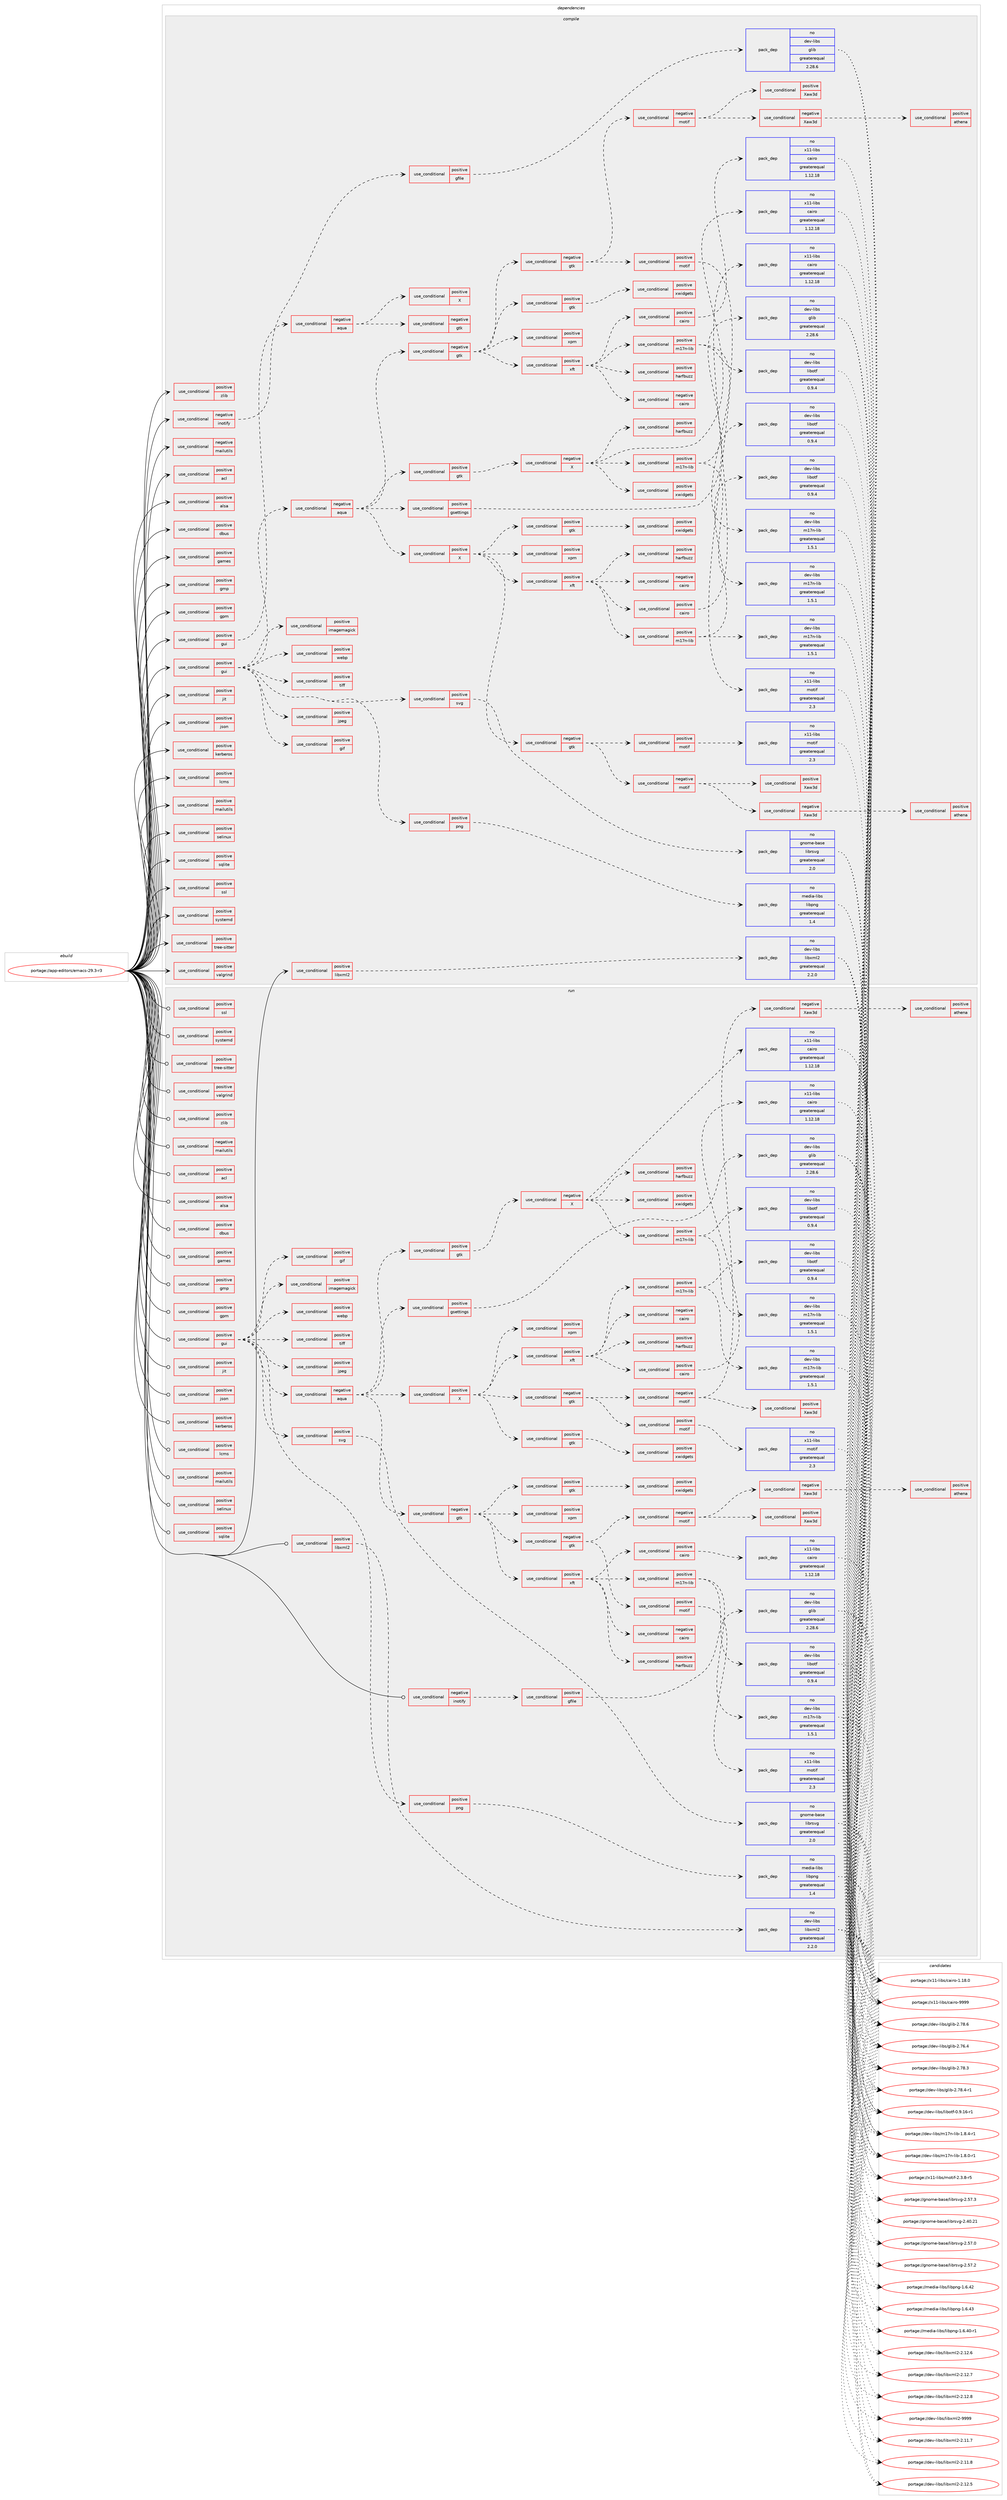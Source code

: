 digraph prolog {

# *************
# Graph options
# *************

newrank=true;
concentrate=true;
compound=true;
graph [rankdir=LR,fontname=Helvetica,fontsize=10,ranksep=1.5];#, ranksep=2.5, nodesep=0.2];
edge  [arrowhead=vee];
node  [fontname=Helvetica,fontsize=10];

# **********
# The ebuild
# **********

subgraph cluster_leftcol {
color=gray;
rank=same;
label=<<i>ebuild</i>>;
id [label="portage://app-editors/emacs-29.3-r3", color=red, width=4, href="../app-editors/emacs-29.3-r3.svg"];
}

# ****************
# The dependencies
# ****************

subgraph cluster_midcol {
color=gray;
label=<<i>dependencies</i>>;
subgraph cluster_compile {
fillcolor="#eeeeee";
style=filled;
label=<<i>compile</i>>;
subgraph cond4470 {
dependency7082 [label=<<TABLE BORDER="0" CELLBORDER="1" CELLSPACING="0" CELLPADDING="4"><TR><TD ROWSPAN="3" CELLPADDING="10">use_conditional</TD></TR><TR><TD>negative</TD></TR><TR><TD>inotify</TD></TR></TABLE>>, shape=none, color=red];
subgraph cond4471 {
dependency7083 [label=<<TABLE BORDER="0" CELLBORDER="1" CELLSPACING="0" CELLPADDING="4"><TR><TD ROWSPAN="3" CELLPADDING="10">use_conditional</TD></TR><TR><TD>positive</TD></TR><TR><TD>gfile</TD></TR></TABLE>>, shape=none, color=red];
subgraph pack2520 {
dependency7084 [label=<<TABLE BORDER="0" CELLBORDER="1" CELLSPACING="0" CELLPADDING="4" WIDTH="220"><TR><TD ROWSPAN="6" CELLPADDING="30">pack_dep</TD></TR><TR><TD WIDTH="110">no</TD></TR><TR><TD>dev-libs</TD></TR><TR><TD>glib</TD></TR><TR><TD>greaterequal</TD></TR><TR><TD>2.28.6</TD></TR></TABLE>>, shape=none, color=blue];
}
dependency7083:e -> dependency7084:w [weight=20,style="dashed",arrowhead="vee"];
}
dependency7082:e -> dependency7083:w [weight=20,style="dashed",arrowhead="vee"];
}
id:e -> dependency7082:w [weight=20,style="solid",arrowhead="vee"];
subgraph cond4472 {
dependency7085 [label=<<TABLE BORDER="0" CELLBORDER="1" CELLSPACING="0" CELLPADDING="4"><TR><TD ROWSPAN="3" CELLPADDING="10">use_conditional</TD></TR><TR><TD>negative</TD></TR><TR><TD>mailutils</TD></TR></TABLE>>, shape=none, color=red];
# *** BEGIN UNKNOWN DEPENDENCY TYPE (TODO) ***
# dependency7085 -> package_dependency(portage://app-editors/emacs-29.3-r3,install,no,acct-group,mail,none,[,,],[],[])
# *** END UNKNOWN DEPENDENCY TYPE (TODO) ***

# *** BEGIN UNKNOWN DEPENDENCY TYPE (TODO) ***
# dependency7085 -> package_dependency(portage://app-editors/emacs-29.3-r3,install,no,net-libs,liblockfile,none,[,,],[],[])
# *** END UNKNOWN DEPENDENCY TYPE (TODO) ***

}
id:e -> dependency7085:w [weight=20,style="solid",arrowhead="vee"];
subgraph cond4473 {
dependency7086 [label=<<TABLE BORDER="0" CELLBORDER="1" CELLSPACING="0" CELLPADDING="4"><TR><TD ROWSPAN="3" CELLPADDING="10">use_conditional</TD></TR><TR><TD>positive</TD></TR><TR><TD>acl</TD></TR></TABLE>>, shape=none, color=red];
# *** BEGIN UNKNOWN DEPENDENCY TYPE (TODO) ***
# dependency7086 -> package_dependency(portage://app-editors/emacs-29.3-r3,install,no,virtual,acl,none,[,,],[],[])
# *** END UNKNOWN DEPENDENCY TYPE (TODO) ***

}
id:e -> dependency7086:w [weight=20,style="solid",arrowhead="vee"];
subgraph cond4474 {
dependency7087 [label=<<TABLE BORDER="0" CELLBORDER="1" CELLSPACING="0" CELLPADDING="4"><TR><TD ROWSPAN="3" CELLPADDING="10">use_conditional</TD></TR><TR><TD>positive</TD></TR><TR><TD>alsa</TD></TR></TABLE>>, shape=none, color=red];
# *** BEGIN UNKNOWN DEPENDENCY TYPE (TODO) ***
# dependency7087 -> package_dependency(portage://app-editors/emacs-29.3-r3,install,no,media-libs,alsa-lib,none,[,,],[],[])
# *** END UNKNOWN DEPENDENCY TYPE (TODO) ***

}
id:e -> dependency7087:w [weight=20,style="solid",arrowhead="vee"];
subgraph cond4475 {
dependency7088 [label=<<TABLE BORDER="0" CELLBORDER="1" CELLSPACING="0" CELLPADDING="4"><TR><TD ROWSPAN="3" CELLPADDING="10">use_conditional</TD></TR><TR><TD>positive</TD></TR><TR><TD>dbus</TD></TR></TABLE>>, shape=none, color=red];
# *** BEGIN UNKNOWN DEPENDENCY TYPE (TODO) ***
# dependency7088 -> package_dependency(portage://app-editors/emacs-29.3-r3,install,no,sys-apps,dbus,none,[,,],[],[])
# *** END UNKNOWN DEPENDENCY TYPE (TODO) ***

}
id:e -> dependency7088:w [weight=20,style="solid",arrowhead="vee"];
subgraph cond4476 {
dependency7089 [label=<<TABLE BORDER="0" CELLBORDER="1" CELLSPACING="0" CELLPADDING="4"><TR><TD ROWSPAN="3" CELLPADDING="10">use_conditional</TD></TR><TR><TD>positive</TD></TR><TR><TD>games</TD></TR></TABLE>>, shape=none, color=red];
# *** BEGIN UNKNOWN DEPENDENCY TYPE (TODO) ***
# dependency7089 -> package_dependency(portage://app-editors/emacs-29.3-r3,install,no,acct-group,gamestat,none,[,,],[],[])
# *** END UNKNOWN DEPENDENCY TYPE (TODO) ***

}
id:e -> dependency7089:w [weight=20,style="solid",arrowhead="vee"];
subgraph cond4477 {
dependency7090 [label=<<TABLE BORDER="0" CELLBORDER="1" CELLSPACING="0" CELLPADDING="4"><TR><TD ROWSPAN="3" CELLPADDING="10">use_conditional</TD></TR><TR><TD>positive</TD></TR><TR><TD>gmp</TD></TR></TABLE>>, shape=none, color=red];
# *** BEGIN UNKNOWN DEPENDENCY TYPE (TODO) ***
# dependency7090 -> package_dependency(portage://app-editors/emacs-29.3-r3,install,no,dev-libs,gmp,none,[,,],[slot(0),equal],[])
# *** END UNKNOWN DEPENDENCY TYPE (TODO) ***

}
id:e -> dependency7090:w [weight=20,style="solid",arrowhead="vee"];
subgraph cond4478 {
dependency7091 [label=<<TABLE BORDER="0" CELLBORDER="1" CELLSPACING="0" CELLPADDING="4"><TR><TD ROWSPAN="3" CELLPADDING="10">use_conditional</TD></TR><TR><TD>positive</TD></TR><TR><TD>gpm</TD></TR></TABLE>>, shape=none, color=red];
# *** BEGIN UNKNOWN DEPENDENCY TYPE (TODO) ***
# dependency7091 -> package_dependency(portage://app-editors/emacs-29.3-r3,install,no,sys-libs,gpm,none,[,,],[],[])
# *** END UNKNOWN DEPENDENCY TYPE (TODO) ***

}
id:e -> dependency7091:w [weight=20,style="solid",arrowhead="vee"];
subgraph cond4479 {
dependency7092 [label=<<TABLE BORDER="0" CELLBORDER="1" CELLSPACING="0" CELLPADDING="4"><TR><TD ROWSPAN="3" CELLPADDING="10">use_conditional</TD></TR><TR><TD>positive</TD></TR><TR><TD>gui</TD></TR></TABLE>>, shape=none, color=red];
subgraph cond4480 {
dependency7093 [label=<<TABLE BORDER="0" CELLBORDER="1" CELLSPACING="0" CELLPADDING="4"><TR><TD ROWSPAN="3" CELLPADDING="10">use_conditional</TD></TR><TR><TD>negative</TD></TR><TR><TD>aqua</TD></TR></TABLE>>, shape=none, color=red];
subgraph cond4481 {
dependency7094 [label=<<TABLE BORDER="0" CELLBORDER="1" CELLSPACING="0" CELLPADDING="4"><TR><TD ROWSPAN="3" CELLPADDING="10">use_conditional</TD></TR><TR><TD>negative</TD></TR><TR><TD>gtk</TD></TR></TABLE>>, shape=none, color=red];
# *** BEGIN UNKNOWN DEPENDENCY TYPE (TODO) ***
# dependency7094 -> package_dependency(portage://app-editors/emacs-29.3-r3,install,no,x11-base,xorg-proto,none,[,,],[],[])
# *** END UNKNOWN DEPENDENCY TYPE (TODO) ***

}
dependency7093:e -> dependency7094:w [weight=20,style="dashed",arrowhead="vee"];
subgraph cond4482 {
dependency7095 [label=<<TABLE BORDER="0" CELLBORDER="1" CELLSPACING="0" CELLPADDING="4"><TR><TD ROWSPAN="3" CELLPADDING="10">use_conditional</TD></TR><TR><TD>positive</TD></TR><TR><TD>X</TD></TR></TABLE>>, shape=none, color=red];
# *** BEGIN UNKNOWN DEPENDENCY TYPE (TODO) ***
# dependency7095 -> package_dependency(portage://app-editors/emacs-29.3-r3,install,no,x11-base,xorg-proto,none,[,,],[],[])
# *** END UNKNOWN DEPENDENCY TYPE (TODO) ***

}
dependency7093:e -> dependency7095:w [weight=20,style="dashed",arrowhead="vee"];
}
dependency7092:e -> dependency7093:w [weight=20,style="dashed",arrowhead="vee"];
}
id:e -> dependency7092:w [weight=20,style="solid",arrowhead="vee"];
subgraph cond4483 {
dependency7096 [label=<<TABLE BORDER="0" CELLBORDER="1" CELLSPACING="0" CELLPADDING="4"><TR><TD ROWSPAN="3" CELLPADDING="10">use_conditional</TD></TR><TR><TD>positive</TD></TR><TR><TD>gui</TD></TR></TABLE>>, shape=none, color=red];
subgraph cond4484 {
dependency7097 [label=<<TABLE BORDER="0" CELLBORDER="1" CELLSPACING="0" CELLPADDING="4"><TR><TD ROWSPAN="3" CELLPADDING="10">use_conditional</TD></TR><TR><TD>positive</TD></TR><TR><TD>gif</TD></TR></TABLE>>, shape=none, color=red];
# *** BEGIN UNKNOWN DEPENDENCY TYPE (TODO) ***
# dependency7097 -> package_dependency(portage://app-editors/emacs-29.3-r3,install,no,media-libs,giflib,none,[,,],[slot(0),equal],[])
# *** END UNKNOWN DEPENDENCY TYPE (TODO) ***

}
dependency7096:e -> dependency7097:w [weight=20,style="dashed",arrowhead="vee"];
subgraph cond4485 {
dependency7098 [label=<<TABLE BORDER="0" CELLBORDER="1" CELLSPACING="0" CELLPADDING="4"><TR><TD ROWSPAN="3" CELLPADDING="10">use_conditional</TD></TR><TR><TD>positive</TD></TR><TR><TD>jpeg</TD></TR></TABLE>>, shape=none, color=red];
# *** BEGIN UNKNOWN DEPENDENCY TYPE (TODO) ***
# dependency7098 -> package_dependency(portage://app-editors/emacs-29.3-r3,install,no,media-libs,libjpeg-turbo,none,[,,],[slot(0),equal],[])
# *** END UNKNOWN DEPENDENCY TYPE (TODO) ***

}
dependency7096:e -> dependency7098:w [weight=20,style="dashed",arrowhead="vee"];
subgraph cond4486 {
dependency7099 [label=<<TABLE BORDER="0" CELLBORDER="1" CELLSPACING="0" CELLPADDING="4"><TR><TD ROWSPAN="3" CELLPADDING="10">use_conditional</TD></TR><TR><TD>positive</TD></TR><TR><TD>png</TD></TR></TABLE>>, shape=none, color=red];
subgraph pack2521 {
dependency7100 [label=<<TABLE BORDER="0" CELLBORDER="1" CELLSPACING="0" CELLPADDING="4" WIDTH="220"><TR><TD ROWSPAN="6" CELLPADDING="30">pack_dep</TD></TR><TR><TD WIDTH="110">no</TD></TR><TR><TD>media-libs</TD></TR><TR><TD>libpng</TD></TR><TR><TD>greaterequal</TD></TR><TR><TD>1.4</TD></TR></TABLE>>, shape=none, color=blue];
}
dependency7099:e -> dependency7100:w [weight=20,style="dashed",arrowhead="vee"];
}
dependency7096:e -> dependency7099:w [weight=20,style="dashed",arrowhead="vee"];
subgraph cond4487 {
dependency7101 [label=<<TABLE BORDER="0" CELLBORDER="1" CELLSPACING="0" CELLPADDING="4"><TR><TD ROWSPAN="3" CELLPADDING="10">use_conditional</TD></TR><TR><TD>positive</TD></TR><TR><TD>svg</TD></TR></TABLE>>, shape=none, color=red];
subgraph pack2522 {
dependency7102 [label=<<TABLE BORDER="0" CELLBORDER="1" CELLSPACING="0" CELLPADDING="4" WIDTH="220"><TR><TD ROWSPAN="6" CELLPADDING="30">pack_dep</TD></TR><TR><TD WIDTH="110">no</TD></TR><TR><TD>gnome-base</TD></TR><TR><TD>librsvg</TD></TR><TR><TD>greaterequal</TD></TR><TR><TD>2.0</TD></TR></TABLE>>, shape=none, color=blue];
}
dependency7101:e -> dependency7102:w [weight=20,style="dashed",arrowhead="vee"];
}
dependency7096:e -> dependency7101:w [weight=20,style="dashed",arrowhead="vee"];
subgraph cond4488 {
dependency7103 [label=<<TABLE BORDER="0" CELLBORDER="1" CELLSPACING="0" CELLPADDING="4"><TR><TD ROWSPAN="3" CELLPADDING="10">use_conditional</TD></TR><TR><TD>positive</TD></TR><TR><TD>tiff</TD></TR></TABLE>>, shape=none, color=red];
# *** BEGIN UNKNOWN DEPENDENCY TYPE (TODO) ***
# dependency7103 -> package_dependency(portage://app-editors/emacs-29.3-r3,install,no,media-libs,tiff,none,[,,],any_same_slot,[])
# *** END UNKNOWN DEPENDENCY TYPE (TODO) ***

}
dependency7096:e -> dependency7103:w [weight=20,style="dashed",arrowhead="vee"];
subgraph cond4489 {
dependency7104 [label=<<TABLE BORDER="0" CELLBORDER="1" CELLSPACING="0" CELLPADDING="4"><TR><TD ROWSPAN="3" CELLPADDING="10">use_conditional</TD></TR><TR><TD>positive</TD></TR><TR><TD>webp</TD></TR></TABLE>>, shape=none, color=red];
# *** BEGIN UNKNOWN DEPENDENCY TYPE (TODO) ***
# dependency7104 -> package_dependency(portage://app-editors/emacs-29.3-r3,install,no,media-libs,libwebp,none,[,,],[slot(0),equal],[])
# *** END UNKNOWN DEPENDENCY TYPE (TODO) ***

}
dependency7096:e -> dependency7104:w [weight=20,style="dashed",arrowhead="vee"];
subgraph cond4490 {
dependency7105 [label=<<TABLE BORDER="0" CELLBORDER="1" CELLSPACING="0" CELLPADDING="4"><TR><TD ROWSPAN="3" CELLPADDING="10">use_conditional</TD></TR><TR><TD>positive</TD></TR><TR><TD>imagemagick</TD></TR></TABLE>>, shape=none, color=red];
# *** BEGIN UNKNOWN DEPENDENCY TYPE (TODO) ***
# dependency7105 -> package_dependency(portage://app-editors/emacs-29.3-r3,install,no,media-gfx,imagemagick,none,[,,],[slot(0),equal],[use(optenable(jpeg),none),use(optenable(png),none),use(optenable(svg),none),use(optenable(tiff),none)])
# *** END UNKNOWN DEPENDENCY TYPE (TODO) ***

}
dependency7096:e -> dependency7105:w [weight=20,style="dashed",arrowhead="vee"];
subgraph cond4491 {
dependency7106 [label=<<TABLE BORDER="0" CELLBORDER="1" CELLSPACING="0" CELLPADDING="4"><TR><TD ROWSPAN="3" CELLPADDING="10">use_conditional</TD></TR><TR><TD>negative</TD></TR><TR><TD>aqua</TD></TR></TABLE>>, shape=none, color=red];
subgraph cond4492 {
dependency7107 [label=<<TABLE BORDER="0" CELLBORDER="1" CELLSPACING="0" CELLPADDING="4"><TR><TD ROWSPAN="3" CELLPADDING="10">use_conditional</TD></TR><TR><TD>positive</TD></TR><TR><TD>gsettings</TD></TR></TABLE>>, shape=none, color=red];
# *** BEGIN UNKNOWN DEPENDENCY TYPE (TODO) ***
# dependency7107 -> package_dependency(portage://app-editors/emacs-29.3-r3,install,no,app-emacs,emacs-common,none,[,,],[],[use(enable(gsettings),negative)])
# *** END UNKNOWN DEPENDENCY TYPE (TODO) ***

subgraph pack2523 {
dependency7108 [label=<<TABLE BORDER="0" CELLBORDER="1" CELLSPACING="0" CELLPADDING="4" WIDTH="220"><TR><TD ROWSPAN="6" CELLPADDING="30">pack_dep</TD></TR><TR><TD WIDTH="110">no</TD></TR><TR><TD>dev-libs</TD></TR><TR><TD>glib</TD></TR><TR><TD>greaterequal</TD></TR><TR><TD>2.28.6</TD></TR></TABLE>>, shape=none, color=blue];
}
dependency7107:e -> dependency7108:w [weight=20,style="dashed",arrowhead="vee"];
}
dependency7106:e -> dependency7107:w [weight=20,style="dashed",arrowhead="vee"];
subgraph cond4493 {
dependency7109 [label=<<TABLE BORDER="0" CELLBORDER="1" CELLSPACING="0" CELLPADDING="4"><TR><TD ROWSPAN="3" CELLPADDING="10">use_conditional</TD></TR><TR><TD>positive</TD></TR><TR><TD>gtk</TD></TR></TABLE>>, shape=none, color=red];
subgraph cond4494 {
dependency7110 [label=<<TABLE BORDER="0" CELLBORDER="1" CELLSPACING="0" CELLPADDING="4"><TR><TD ROWSPAN="3" CELLPADDING="10">use_conditional</TD></TR><TR><TD>negative</TD></TR><TR><TD>X</TD></TR></TABLE>>, shape=none, color=red];
# *** BEGIN UNKNOWN DEPENDENCY TYPE (TODO) ***
# dependency7110 -> package_dependency(portage://app-editors/emacs-29.3-r3,install,no,media-libs,fontconfig,none,[,,],[],[])
# *** END UNKNOWN DEPENDENCY TYPE (TODO) ***

# *** BEGIN UNKNOWN DEPENDENCY TYPE (TODO) ***
# dependency7110 -> package_dependency(portage://app-editors/emacs-29.3-r3,install,no,media-libs,freetype,none,[,,],[],[])
# *** END UNKNOWN DEPENDENCY TYPE (TODO) ***

subgraph pack2524 {
dependency7111 [label=<<TABLE BORDER="0" CELLBORDER="1" CELLSPACING="0" CELLPADDING="4" WIDTH="220"><TR><TD ROWSPAN="6" CELLPADDING="30">pack_dep</TD></TR><TR><TD WIDTH="110">no</TD></TR><TR><TD>x11-libs</TD></TR><TR><TD>cairo</TD></TR><TR><TD>greaterequal</TD></TR><TR><TD>1.12.18</TD></TR></TABLE>>, shape=none, color=blue];
}
dependency7110:e -> dependency7111:w [weight=20,style="dashed",arrowhead="vee"];
# *** BEGIN UNKNOWN DEPENDENCY TYPE (TODO) ***
# dependency7110 -> package_dependency(portage://app-editors/emacs-29.3-r3,install,no,x11-libs,gtk+,none,[,,],[slot(3)],[])
# *** END UNKNOWN DEPENDENCY TYPE (TODO) ***

subgraph cond4495 {
dependency7112 [label=<<TABLE BORDER="0" CELLBORDER="1" CELLSPACING="0" CELLPADDING="4"><TR><TD ROWSPAN="3" CELLPADDING="10">use_conditional</TD></TR><TR><TD>positive</TD></TR><TR><TD>harfbuzz</TD></TR></TABLE>>, shape=none, color=red];
# *** BEGIN UNKNOWN DEPENDENCY TYPE (TODO) ***
# dependency7112 -> package_dependency(portage://app-editors/emacs-29.3-r3,install,no,media-libs,harfbuzz,none,[,,],[slot(0),equal],[])
# *** END UNKNOWN DEPENDENCY TYPE (TODO) ***

}
dependency7110:e -> dependency7112:w [weight=20,style="dashed",arrowhead="vee"];
subgraph cond4496 {
dependency7113 [label=<<TABLE BORDER="0" CELLBORDER="1" CELLSPACING="0" CELLPADDING="4"><TR><TD ROWSPAN="3" CELLPADDING="10">use_conditional</TD></TR><TR><TD>positive</TD></TR><TR><TD>m17n-lib</TD></TR></TABLE>>, shape=none, color=red];
subgraph pack2525 {
dependency7114 [label=<<TABLE BORDER="0" CELLBORDER="1" CELLSPACING="0" CELLPADDING="4" WIDTH="220"><TR><TD ROWSPAN="6" CELLPADDING="30">pack_dep</TD></TR><TR><TD WIDTH="110">no</TD></TR><TR><TD>dev-libs</TD></TR><TR><TD>libotf</TD></TR><TR><TD>greaterequal</TD></TR><TR><TD>0.9.4</TD></TR></TABLE>>, shape=none, color=blue];
}
dependency7113:e -> dependency7114:w [weight=20,style="dashed",arrowhead="vee"];
subgraph pack2526 {
dependency7115 [label=<<TABLE BORDER="0" CELLBORDER="1" CELLSPACING="0" CELLPADDING="4" WIDTH="220"><TR><TD ROWSPAN="6" CELLPADDING="30">pack_dep</TD></TR><TR><TD WIDTH="110">no</TD></TR><TR><TD>dev-libs</TD></TR><TR><TD>m17n-lib</TD></TR><TR><TD>greaterequal</TD></TR><TR><TD>1.5.1</TD></TR></TABLE>>, shape=none, color=blue];
}
dependency7113:e -> dependency7115:w [weight=20,style="dashed",arrowhead="vee"];
}
dependency7110:e -> dependency7113:w [weight=20,style="dashed",arrowhead="vee"];
subgraph cond4497 {
dependency7116 [label=<<TABLE BORDER="0" CELLBORDER="1" CELLSPACING="0" CELLPADDING="4"><TR><TD ROWSPAN="3" CELLPADDING="10">use_conditional</TD></TR><TR><TD>positive</TD></TR><TR><TD>xwidgets</TD></TR></TABLE>>, shape=none, color=red];
# *** BEGIN UNKNOWN DEPENDENCY TYPE (TODO) ***
# dependency7116 -> package_dependency(portage://app-editors/emacs-29.3-r3,install,no,net-libs,webkit-gtk,none,[,,],[slot(4.1),equal],[])
# *** END UNKNOWN DEPENDENCY TYPE (TODO) ***

}
dependency7110:e -> dependency7116:w [weight=20,style="dashed",arrowhead="vee"];
}
dependency7109:e -> dependency7110:w [weight=20,style="dashed",arrowhead="vee"];
}
dependency7106:e -> dependency7109:w [weight=20,style="dashed",arrowhead="vee"];
subgraph cond4498 {
dependency7117 [label=<<TABLE BORDER="0" CELLBORDER="1" CELLSPACING="0" CELLPADDING="4"><TR><TD ROWSPAN="3" CELLPADDING="10">use_conditional</TD></TR><TR><TD>negative</TD></TR><TR><TD>gtk</TD></TR></TABLE>>, shape=none, color=red];
# *** BEGIN UNKNOWN DEPENDENCY TYPE (TODO) ***
# dependency7117 -> package_dependency(portage://app-editors/emacs-29.3-r3,install,no,x11-libs,libICE,none,[,,],[],[])
# *** END UNKNOWN DEPENDENCY TYPE (TODO) ***

# *** BEGIN UNKNOWN DEPENDENCY TYPE (TODO) ***
# dependency7117 -> package_dependency(portage://app-editors/emacs-29.3-r3,install,no,x11-libs,libSM,none,[,,],[],[])
# *** END UNKNOWN DEPENDENCY TYPE (TODO) ***

# *** BEGIN UNKNOWN DEPENDENCY TYPE (TODO) ***
# dependency7117 -> package_dependency(portage://app-editors/emacs-29.3-r3,install,no,x11-libs,libX11,none,[,,],[],[])
# *** END UNKNOWN DEPENDENCY TYPE (TODO) ***

# *** BEGIN UNKNOWN DEPENDENCY TYPE (TODO) ***
# dependency7117 -> package_dependency(portage://app-editors/emacs-29.3-r3,install,no,x11-libs,libXcomposite,none,[,,],[],[])
# *** END UNKNOWN DEPENDENCY TYPE (TODO) ***

# *** BEGIN UNKNOWN DEPENDENCY TYPE (TODO) ***
# dependency7117 -> package_dependency(portage://app-editors/emacs-29.3-r3,install,no,x11-libs,libXext,none,[,,],[],[])
# *** END UNKNOWN DEPENDENCY TYPE (TODO) ***

# *** BEGIN UNKNOWN DEPENDENCY TYPE (TODO) ***
# dependency7117 -> package_dependency(portage://app-editors/emacs-29.3-r3,install,no,x11-libs,libXfixes,none,[,,],[],[])
# *** END UNKNOWN DEPENDENCY TYPE (TODO) ***

# *** BEGIN UNKNOWN DEPENDENCY TYPE (TODO) ***
# dependency7117 -> package_dependency(portage://app-editors/emacs-29.3-r3,install,no,x11-libs,libXi,none,[,,],[],[])
# *** END UNKNOWN DEPENDENCY TYPE (TODO) ***

# *** BEGIN UNKNOWN DEPENDENCY TYPE (TODO) ***
# dependency7117 -> package_dependency(portage://app-editors/emacs-29.3-r3,install,no,x11-libs,libXinerama,none,[,,],[],[])
# *** END UNKNOWN DEPENDENCY TYPE (TODO) ***

# *** BEGIN UNKNOWN DEPENDENCY TYPE (TODO) ***
# dependency7117 -> package_dependency(portage://app-editors/emacs-29.3-r3,install,no,x11-libs,libXrandr,none,[,,],[],[])
# *** END UNKNOWN DEPENDENCY TYPE (TODO) ***

# *** BEGIN UNKNOWN DEPENDENCY TYPE (TODO) ***
# dependency7117 -> package_dependency(portage://app-editors/emacs-29.3-r3,install,no,x11-libs,libxcb,none,[,,],[],[])
# *** END UNKNOWN DEPENDENCY TYPE (TODO) ***

# *** BEGIN UNKNOWN DEPENDENCY TYPE (TODO) ***
# dependency7117 -> package_dependency(portage://app-editors/emacs-29.3-r3,install,no,x11-libs,xcb-util,none,[,,],[],[])
# *** END UNKNOWN DEPENDENCY TYPE (TODO) ***

# *** BEGIN UNKNOWN DEPENDENCY TYPE (TODO) ***
# dependency7117 -> package_dependency(portage://app-editors/emacs-29.3-r3,install,no,x11-misc,xbitmaps,none,[,,],[],[])
# *** END UNKNOWN DEPENDENCY TYPE (TODO) ***

subgraph cond4499 {
dependency7118 [label=<<TABLE BORDER="0" CELLBORDER="1" CELLSPACING="0" CELLPADDING="4"><TR><TD ROWSPAN="3" CELLPADDING="10">use_conditional</TD></TR><TR><TD>positive</TD></TR><TR><TD>xpm</TD></TR></TABLE>>, shape=none, color=red];
# *** BEGIN UNKNOWN DEPENDENCY TYPE (TODO) ***
# dependency7118 -> package_dependency(portage://app-editors/emacs-29.3-r3,install,no,x11-libs,libXpm,none,[,,],[],[])
# *** END UNKNOWN DEPENDENCY TYPE (TODO) ***

}
dependency7117:e -> dependency7118:w [weight=20,style="dashed",arrowhead="vee"];
subgraph cond4500 {
dependency7119 [label=<<TABLE BORDER="0" CELLBORDER="1" CELLSPACING="0" CELLPADDING="4"><TR><TD ROWSPAN="3" CELLPADDING="10">use_conditional</TD></TR><TR><TD>positive</TD></TR><TR><TD>xft</TD></TR></TABLE>>, shape=none, color=red];
# *** BEGIN UNKNOWN DEPENDENCY TYPE (TODO) ***
# dependency7119 -> package_dependency(portage://app-editors/emacs-29.3-r3,install,no,media-libs,fontconfig,none,[,,],[],[])
# *** END UNKNOWN DEPENDENCY TYPE (TODO) ***

# *** BEGIN UNKNOWN DEPENDENCY TYPE (TODO) ***
# dependency7119 -> package_dependency(portage://app-editors/emacs-29.3-r3,install,no,media-libs,freetype,none,[,,],[],[])
# *** END UNKNOWN DEPENDENCY TYPE (TODO) ***

# *** BEGIN UNKNOWN DEPENDENCY TYPE (TODO) ***
# dependency7119 -> package_dependency(portage://app-editors/emacs-29.3-r3,install,no,x11-libs,libXrender,none,[,,],[],[])
# *** END UNKNOWN DEPENDENCY TYPE (TODO) ***

subgraph cond4501 {
dependency7120 [label=<<TABLE BORDER="0" CELLBORDER="1" CELLSPACING="0" CELLPADDING="4"><TR><TD ROWSPAN="3" CELLPADDING="10">use_conditional</TD></TR><TR><TD>positive</TD></TR><TR><TD>cairo</TD></TR></TABLE>>, shape=none, color=red];
subgraph pack2527 {
dependency7121 [label=<<TABLE BORDER="0" CELLBORDER="1" CELLSPACING="0" CELLPADDING="4" WIDTH="220"><TR><TD ROWSPAN="6" CELLPADDING="30">pack_dep</TD></TR><TR><TD WIDTH="110">no</TD></TR><TR><TD>x11-libs</TD></TR><TR><TD>cairo</TD></TR><TR><TD>greaterequal</TD></TR><TR><TD>1.12.18</TD></TR></TABLE>>, shape=none, color=blue];
}
dependency7120:e -> dependency7121:w [weight=20,style="dashed",arrowhead="vee"];
}
dependency7119:e -> dependency7120:w [weight=20,style="dashed",arrowhead="vee"];
subgraph cond4502 {
dependency7122 [label=<<TABLE BORDER="0" CELLBORDER="1" CELLSPACING="0" CELLPADDING="4"><TR><TD ROWSPAN="3" CELLPADDING="10">use_conditional</TD></TR><TR><TD>negative</TD></TR><TR><TD>cairo</TD></TR></TABLE>>, shape=none, color=red];
# *** BEGIN UNKNOWN DEPENDENCY TYPE (TODO) ***
# dependency7122 -> package_dependency(portage://app-editors/emacs-29.3-r3,install,no,x11-libs,libXft,none,[,,],[],[])
# *** END UNKNOWN DEPENDENCY TYPE (TODO) ***

}
dependency7119:e -> dependency7122:w [weight=20,style="dashed",arrowhead="vee"];
subgraph cond4503 {
dependency7123 [label=<<TABLE BORDER="0" CELLBORDER="1" CELLSPACING="0" CELLPADDING="4"><TR><TD ROWSPAN="3" CELLPADDING="10">use_conditional</TD></TR><TR><TD>positive</TD></TR><TR><TD>harfbuzz</TD></TR></TABLE>>, shape=none, color=red];
# *** BEGIN UNKNOWN DEPENDENCY TYPE (TODO) ***
# dependency7123 -> package_dependency(portage://app-editors/emacs-29.3-r3,install,no,media-libs,harfbuzz,none,[,,],[slot(0),equal],[])
# *** END UNKNOWN DEPENDENCY TYPE (TODO) ***

}
dependency7119:e -> dependency7123:w [weight=20,style="dashed",arrowhead="vee"];
subgraph cond4504 {
dependency7124 [label=<<TABLE BORDER="0" CELLBORDER="1" CELLSPACING="0" CELLPADDING="4"><TR><TD ROWSPAN="3" CELLPADDING="10">use_conditional</TD></TR><TR><TD>positive</TD></TR><TR><TD>m17n-lib</TD></TR></TABLE>>, shape=none, color=red];
subgraph pack2528 {
dependency7125 [label=<<TABLE BORDER="0" CELLBORDER="1" CELLSPACING="0" CELLPADDING="4" WIDTH="220"><TR><TD ROWSPAN="6" CELLPADDING="30">pack_dep</TD></TR><TR><TD WIDTH="110">no</TD></TR><TR><TD>dev-libs</TD></TR><TR><TD>libotf</TD></TR><TR><TD>greaterequal</TD></TR><TR><TD>0.9.4</TD></TR></TABLE>>, shape=none, color=blue];
}
dependency7124:e -> dependency7125:w [weight=20,style="dashed",arrowhead="vee"];
subgraph pack2529 {
dependency7126 [label=<<TABLE BORDER="0" CELLBORDER="1" CELLSPACING="0" CELLPADDING="4" WIDTH="220"><TR><TD ROWSPAN="6" CELLPADDING="30">pack_dep</TD></TR><TR><TD WIDTH="110">no</TD></TR><TR><TD>dev-libs</TD></TR><TR><TD>m17n-lib</TD></TR><TR><TD>greaterequal</TD></TR><TR><TD>1.5.1</TD></TR></TABLE>>, shape=none, color=blue];
}
dependency7124:e -> dependency7126:w [weight=20,style="dashed",arrowhead="vee"];
}
dependency7119:e -> dependency7124:w [weight=20,style="dashed",arrowhead="vee"];
}
dependency7117:e -> dependency7119:w [weight=20,style="dashed",arrowhead="vee"];
subgraph cond4505 {
dependency7127 [label=<<TABLE BORDER="0" CELLBORDER="1" CELLSPACING="0" CELLPADDING="4"><TR><TD ROWSPAN="3" CELLPADDING="10">use_conditional</TD></TR><TR><TD>positive</TD></TR><TR><TD>gtk</TD></TR></TABLE>>, shape=none, color=red];
# *** BEGIN UNKNOWN DEPENDENCY TYPE (TODO) ***
# dependency7127 -> package_dependency(portage://app-editors/emacs-29.3-r3,install,no,x11-libs,gtk+,none,[,,],[slot(3)],[])
# *** END UNKNOWN DEPENDENCY TYPE (TODO) ***

subgraph cond4506 {
dependency7128 [label=<<TABLE BORDER="0" CELLBORDER="1" CELLSPACING="0" CELLPADDING="4"><TR><TD ROWSPAN="3" CELLPADDING="10">use_conditional</TD></TR><TR><TD>positive</TD></TR><TR><TD>xwidgets</TD></TR></TABLE>>, shape=none, color=red];
# *** BEGIN UNKNOWN DEPENDENCY TYPE (TODO) ***
# dependency7128 -> package_dependency(portage://app-editors/emacs-29.3-r3,install,no,net-libs,webkit-gtk,none,[,,],[slot(4.1),equal],[])
# *** END UNKNOWN DEPENDENCY TYPE (TODO) ***

# *** BEGIN UNKNOWN DEPENDENCY TYPE (TODO) ***
# dependency7128 -> package_dependency(portage://app-editors/emacs-29.3-r3,install,no,x11-libs,libXcomposite,none,[,,],[],[])
# *** END UNKNOWN DEPENDENCY TYPE (TODO) ***

}
dependency7127:e -> dependency7128:w [weight=20,style="dashed",arrowhead="vee"];
}
dependency7117:e -> dependency7127:w [weight=20,style="dashed",arrowhead="vee"];
subgraph cond4507 {
dependency7129 [label=<<TABLE BORDER="0" CELLBORDER="1" CELLSPACING="0" CELLPADDING="4"><TR><TD ROWSPAN="3" CELLPADDING="10">use_conditional</TD></TR><TR><TD>negative</TD></TR><TR><TD>gtk</TD></TR></TABLE>>, shape=none, color=red];
subgraph cond4508 {
dependency7130 [label=<<TABLE BORDER="0" CELLBORDER="1" CELLSPACING="0" CELLPADDING="4"><TR><TD ROWSPAN="3" CELLPADDING="10">use_conditional</TD></TR><TR><TD>positive</TD></TR><TR><TD>motif</TD></TR></TABLE>>, shape=none, color=red];
subgraph pack2530 {
dependency7131 [label=<<TABLE BORDER="0" CELLBORDER="1" CELLSPACING="0" CELLPADDING="4" WIDTH="220"><TR><TD ROWSPAN="6" CELLPADDING="30">pack_dep</TD></TR><TR><TD WIDTH="110">no</TD></TR><TR><TD>x11-libs</TD></TR><TR><TD>motif</TD></TR><TR><TD>greaterequal</TD></TR><TR><TD>2.3</TD></TR></TABLE>>, shape=none, color=blue];
}
dependency7130:e -> dependency7131:w [weight=20,style="dashed",arrowhead="vee"];
# *** BEGIN UNKNOWN DEPENDENCY TYPE (TODO) ***
# dependency7130 -> package_dependency(portage://app-editors/emacs-29.3-r3,install,no,x11-libs,libXpm,none,[,,],[],[])
# *** END UNKNOWN DEPENDENCY TYPE (TODO) ***

# *** BEGIN UNKNOWN DEPENDENCY TYPE (TODO) ***
# dependency7130 -> package_dependency(portage://app-editors/emacs-29.3-r3,install,no,x11-libs,libXmu,none,[,,],[],[])
# *** END UNKNOWN DEPENDENCY TYPE (TODO) ***

# *** BEGIN UNKNOWN DEPENDENCY TYPE (TODO) ***
# dependency7130 -> package_dependency(portage://app-editors/emacs-29.3-r3,install,no,x11-libs,libXt,none,[,,],[],[])
# *** END UNKNOWN DEPENDENCY TYPE (TODO) ***

}
dependency7129:e -> dependency7130:w [weight=20,style="dashed",arrowhead="vee"];
subgraph cond4509 {
dependency7132 [label=<<TABLE BORDER="0" CELLBORDER="1" CELLSPACING="0" CELLPADDING="4"><TR><TD ROWSPAN="3" CELLPADDING="10">use_conditional</TD></TR><TR><TD>negative</TD></TR><TR><TD>motif</TD></TR></TABLE>>, shape=none, color=red];
subgraph cond4510 {
dependency7133 [label=<<TABLE BORDER="0" CELLBORDER="1" CELLSPACING="0" CELLPADDING="4"><TR><TD ROWSPAN="3" CELLPADDING="10">use_conditional</TD></TR><TR><TD>positive</TD></TR><TR><TD>Xaw3d</TD></TR></TABLE>>, shape=none, color=red];
# *** BEGIN UNKNOWN DEPENDENCY TYPE (TODO) ***
# dependency7133 -> package_dependency(portage://app-editors/emacs-29.3-r3,install,no,x11-libs,libXaw3d,none,[,,],[],[])
# *** END UNKNOWN DEPENDENCY TYPE (TODO) ***

# *** BEGIN UNKNOWN DEPENDENCY TYPE (TODO) ***
# dependency7133 -> package_dependency(portage://app-editors/emacs-29.3-r3,install,no,x11-libs,libXmu,none,[,,],[],[])
# *** END UNKNOWN DEPENDENCY TYPE (TODO) ***

# *** BEGIN UNKNOWN DEPENDENCY TYPE (TODO) ***
# dependency7133 -> package_dependency(portage://app-editors/emacs-29.3-r3,install,no,x11-libs,libXt,none,[,,],[],[])
# *** END UNKNOWN DEPENDENCY TYPE (TODO) ***

}
dependency7132:e -> dependency7133:w [weight=20,style="dashed",arrowhead="vee"];
subgraph cond4511 {
dependency7134 [label=<<TABLE BORDER="0" CELLBORDER="1" CELLSPACING="0" CELLPADDING="4"><TR><TD ROWSPAN="3" CELLPADDING="10">use_conditional</TD></TR><TR><TD>negative</TD></TR><TR><TD>Xaw3d</TD></TR></TABLE>>, shape=none, color=red];
subgraph cond4512 {
dependency7135 [label=<<TABLE BORDER="0" CELLBORDER="1" CELLSPACING="0" CELLPADDING="4"><TR><TD ROWSPAN="3" CELLPADDING="10">use_conditional</TD></TR><TR><TD>positive</TD></TR><TR><TD>athena</TD></TR></TABLE>>, shape=none, color=red];
# *** BEGIN UNKNOWN DEPENDENCY TYPE (TODO) ***
# dependency7135 -> package_dependency(portage://app-editors/emacs-29.3-r3,install,no,x11-libs,libXaw,none,[,,],[],[])
# *** END UNKNOWN DEPENDENCY TYPE (TODO) ***

# *** BEGIN UNKNOWN DEPENDENCY TYPE (TODO) ***
# dependency7135 -> package_dependency(portage://app-editors/emacs-29.3-r3,install,no,x11-libs,libXmu,none,[,,],[],[])
# *** END UNKNOWN DEPENDENCY TYPE (TODO) ***

# *** BEGIN UNKNOWN DEPENDENCY TYPE (TODO) ***
# dependency7135 -> package_dependency(portage://app-editors/emacs-29.3-r3,install,no,x11-libs,libXt,none,[,,],[],[])
# *** END UNKNOWN DEPENDENCY TYPE (TODO) ***

}
dependency7134:e -> dependency7135:w [weight=20,style="dashed",arrowhead="vee"];
}
dependency7132:e -> dependency7134:w [weight=20,style="dashed",arrowhead="vee"];
}
dependency7129:e -> dependency7132:w [weight=20,style="dashed",arrowhead="vee"];
}
dependency7117:e -> dependency7129:w [weight=20,style="dashed",arrowhead="vee"];
}
dependency7106:e -> dependency7117:w [weight=20,style="dashed",arrowhead="vee"];
subgraph cond4513 {
dependency7136 [label=<<TABLE BORDER="0" CELLBORDER="1" CELLSPACING="0" CELLPADDING="4"><TR><TD ROWSPAN="3" CELLPADDING="10">use_conditional</TD></TR><TR><TD>positive</TD></TR><TR><TD>X</TD></TR></TABLE>>, shape=none, color=red];
# *** BEGIN UNKNOWN DEPENDENCY TYPE (TODO) ***
# dependency7136 -> package_dependency(portage://app-editors/emacs-29.3-r3,install,no,x11-libs,libICE,none,[,,],[],[])
# *** END UNKNOWN DEPENDENCY TYPE (TODO) ***

# *** BEGIN UNKNOWN DEPENDENCY TYPE (TODO) ***
# dependency7136 -> package_dependency(portage://app-editors/emacs-29.3-r3,install,no,x11-libs,libSM,none,[,,],[],[])
# *** END UNKNOWN DEPENDENCY TYPE (TODO) ***

# *** BEGIN UNKNOWN DEPENDENCY TYPE (TODO) ***
# dependency7136 -> package_dependency(portage://app-editors/emacs-29.3-r3,install,no,x11-libs,libX11,none,[,,],[],[])
# *** END UNKNOWN DEPENDENCY TYPE (TODO) ***

# *** BEGIN UNKNOWN DEPENDENCY TYPE (TODO) ***
# dependency7136 -> package_dependency(portage://app-editors/emacs-29.3-r3,install,no,x11-libs,libXcomposite,none,[,,],[],[])
# *** END UNKNOWN DEPENDENCY TYPE (TODO) ***

# *** BEGIN UNKNOWN DEPENDENCY TYPE (TODO) ***
# dependency7136 -> package_dependency(portage://app-editors/emacs-29.3-r3,install,no,x11-libs,libXext,none,[,,],[],[])
# *** END UNKNOWN DEPENDENCY TYPE (TODO) ***

# *** BEGIN UNKNOWN DEPENDENCY TYPE (TODO) ***
# dependency7136 -> package_dependency(portage://app-editors/emacs-29.3-r3,install,no,x11-libs,libXfixes,none,[,,],[],[])
# *** END UNKNOWN DEPENDENCY TYPE (TODO) ***

# *** BEGIN UNKNOWN DEPENDENCY TYPE (TODO) ***
# dependency7136 -> package_dependency(portage://app-editors/emacs-29.3-r3,install,no,x11-libs,libXi,none,[,,],[],[])
# *** END UNKNOWN DEPENDENCY TYPE (TODO) ***

# *** BEGIN UNKNOWN DEPENDENCY TYPE (TODO) ***
# dependency7136 -> package_dependency(portage://app-editors/emacs-29.3-r3,install,no,x11-libs,libXinerama,none,[,,],[],[])
# *** END UNKNOWN DEPENDENCY TYPE (TODO) ***

# *** BEGIN UNKNOWN DEPENDENCY TYPE (TODO) ***
# dependency7136 -> package_dependency(portage://app-editors/emacs-29.3-r3,install,no,x11-libs,libXrandr,none,[,,],[],[])
# *** END UNKNOWN DEPENDENCY TYPE (TODO) ***

# *** BEGIN UNKNOWN DEPENDENCY TYPE (TODO) ***
# dependency7136 -> package_dependency(portage://app-editors/emacs-29.3-r3,install,no,x11-libs,libxcb,none,[,,],[],[])
# *** END UNKNOWN DEPENDENCY TYPE (TODO) ***

# *** BEGIN UNKNOWN DEPENDENCY TYPE (TODO) ***
# dependency7136 -> package_dependency(portage://app-editors/emacs-29.3-r3,install,no,x11-libs,xcb-util,none,[,,],[],[])
# *** END UNKNOWN DEPENDENCY TYPE (TODO) ***

# *** BEGIN UNKNOWN DEPENDENCY TYPE (TODO) ***
# dependency7136 -> package_dependency(portage://app-editors/emacs-29.3-r3,install,no,x11-misc,xbitmaps,none,[,,],[],[])
# *** END UNKNOWN DEPENDENCY TYPE (TODO) ***

subgraph cond4514 {
dependency7137 [label=<<TABLE BORDER="0" CELLBORDER="1" CELLSPACING="0" CELLPADDING="4"><TR><TD ROWSPAN="3" CELLPADDING="10">use_conditional</TD></TR><TR><TD>positive</TD></TR><TR><TD>xpm</TD></TR></TABLE>>, shape=none, color=red];
# *** BEGIN UNKNOWN DEPENDENCY TYPE (TODO) ***
# dependency7137 -> package_dependency(portage://app-editors/emacs-29.3-r3,install,no,x11-libs,libXpm,none,[,,],[],[])
# *** END UNKNOWN DEPENDENCY TYPE (TODO) ***

}
dependency7136:e -> dependency7137:w [weight=20,style="dashed",arrowhead="vee"];
subgraph cond4515 {
dependency7138 [label=<<TABLE BORDER="0" CELLBORDER="1" CELLSPACING="0" CELLPADDING="4"><TR><TD ROWSPAN="3" CELLPADDING="10">use_conditional</TD></TR><TR><TD>positive</TD></TR><TR><TD>xft</TD></TR></TABLE>>, shape=none, color=red];
# *** BEGIN UNKNOWN DEPENDENCY TYPE (TODO) ***
# dependency7138 -> package_dependency(portage://app-editors/emacs-29.3-r3,install,no,media-libs,fontconfig,none,[,,],[],[])
# *** END UNKNOWN DEPENDENCY TYPE (TODO) ***

# *** BEGIN UNKNOWN DEPENDENCY TYPE (TODO) ***
# dependency7138 -> package_dependency(portage://app-editors/emacs-29.3-r3,install,no,media-libs,freetype,none,[,,],[],[])
# *** END UNKNOWN DEPENDENCY TYPE (TODO) ***

# *** BEGIN UNKNOWN DEPENDENCY TYPE (TODO) ***
# dependency7138 -> package_dependency(portage://app-editors/emacs-29.3-r3,install,no,x11-libs,libXrender,none,[,,],[],[])
# *** END UNKNOWN DEPENDENCY TYPE (TODO) ***

subgraph cond4516 {
dependency7139 [label=<<TABLE BORDER="0" CELLBORDER="1" CELLSPACING="0" CELLPADDING="4"><TR><TD ROWSPAN="3" CELLPADDING="10">use_conditional</TD></TR><TR><TD>positive</TD></TR><TR><TD>cairo</TD></TR></TABLE>>, shape=none, color=red];
subgraph pack2531 {
dependency7140 [label=<<TABLE BORDER="0" CELLBORDER="1" CELLSPACING="0" CELLPADDING="4" WIDTH="220"><TR><TD ROWSPAN="6" CELLPADDING="30">pack_dep</TD></TR><TR><TD WIDTH="110">no</TD></TR><TR><TD>x11-libs</TD></TR><TR><TD>cairo</TD></TR><TR><TD>greaterequal</TD></TR><TR><TD>1.12.18</TD></TR></TABLE>>, shape=none, color=blue];
}
dependency7139:e -> dependency7140:w [weight=20,style="dashed",arrowhead="vee"];
}
dependency7138:e -> dependency7139:w [weight=20,style="dashed",arrowhead="vee"];
subgraph cond4517 {
dependency7141 [label=<<TABLE BORDER="0" CELLBORDER="1" CELLSPACING="0" CELLPADDING="4"><TR><TD ROWSPAN="3" CELLPADDING="10">use_conditional</TD></TR><TR><TD>negative</TD></TR><TR><TD>cairo</TD></TR></TABLE>>, shape=none, color=red];
# *** BEGIN UNKNOWN DEPENDENCY TYPE (TODO) ***
# dependency7141 -> package_dependency(portage://app-editors/emacs-29.3-r3,install,no,x11-libs,libXft,none,[,,],[],[])
# *** END UNKNOWN DEPENDENCY TYPE (TODO) ***

}
dependency7138:e -> dependency7141:w [weight=20,style="dashed",arrowhead="vee"];
subgraph cond4518 {
dependency7142 [label=<<TABLE BORDER="0" CELLBORDER="1" CELLSPACING="0" CELLPADDING="4"><TR><TD ROWSPAN="3" CELLPADDING="10">use_conditional</TD></TR><TR><TD>positive</TD></TR><TR><TD>harfbuzz</TD></TR></TABLE>>, shape=none, color=red];
# *** BEGIN UNKNOWN DEPENDENCY TYPE (TODO) ***
# dependency7142 -> package_dependency(portage://app-editors/emacs-29.3-r3,install,no,media-libs,harfbuzz,none,[,,],[slot(0),equal],[])
# *** END UNKNOWN DEPENDENCY TYPE (TODO) ***

}
dependency7138:e -> dependency7142:w [weight=20,style="dashed",arrowhead="vee"];
subgraph cond4519 {
dependency7143 [label=<<TABLE BORDER="0" CELLBORDER="1" CELLSPACING="0" CELLPADDING="4"><TR><TD ROWSPAN="3" CELLPADDING="10">use_conditional</TD></TR><TR><TD>positive</TD></TR><TR><TD>m17n-lib</TD></TR></TABLE>>, shape=none, color=red];
subgraph pack2532 {
dependency7144 [label=<<TABLE BORDER="0" CELLBORDER="1" CELLSPACING="0" CELLPADDING="4" WIDTH="220"><TR><TD ROWSPAN="6" CELLPADDING="30">pack_dep</TD></TR><TR><TD WIDTH="110">no</TD></TR><TR><TD>dev-libs</TD></TR><TR><TD>libotf</TD></TR><TR><TD>greaterequal</TD></TR><TR><TD>0.9.4</TD></TR></TABLE>>, shape=none, color=blue];
}
dependency7143:e -> dependency7144:w [weight=20,style="dashed",arrowhead="vee"];
subgraph pack2533 {
dependency7145 [label=<<TABLE BORDER="0" CELLBORDER="1" CELLSPACING="0" CELLPADDING="4" WIDTH="220"><TR><TD ROWSPAN="6" CELLPADDING="30">pack_dep</TD></TR><TR><TD WIDTH="110">no</TD></TR><TR><TD>dev-libs</TD></TR><TR><TD>m17n-lib</TD></TR><TR><TD>greaterequal</TD></TR><TR><TD>1.5.1</TD></TR></TABLE>>, shape=none, color=blue];
}
dependency7143:e -> dependency7145:w [weight=20,style="dashed",arrowhead="vee"];
}
dependency7138:e -> dependency7143:w [weight=20,style="dashed",arrowhead="vee"];
}
dependency7136:e -> dependency7138:w [weight=20,style="dashed",arrowhead="vee"];
subgraph cond4520 {
dependency7146 [label=<<TABLE BORDER="0" CELLBORDER="1" CELLSPACING="0" CELLPADDING="4"><TR><TD ROWSPAN="3" CELLPADDING="10">use_conditional</TD></TR><TR><TD>positive</TD></TR><TR><TD>gtk</TD></TR></TABLE>>, shape=none, color=red];
# *** BEGIN UNKNOWN DEPENDENCY TYPE (TODO) ***
# dependency7146 -> package_dependency(portage://app-editors/emacs-29.3-r3,install,no,x11-libs,gtk+,none,[,,],[slot(3)],[])
# *** END UNKNOWN DEPENDENCY TYPE (TODO) ***

subgraph cond4521 {
dependency7147 [label=<<TABLE BORDER="0" CELLBORDER="1" CELLSPACING="0" CELLPADDING="4"><TR><TD ROWSPAN="3" CELLPADDING="10">use_conditional</TD></TR><TR><TD>positive</TD></TR><TR><TD>xwidgets</TD></TR></TABLE>>, shape=none, color=red];
# *** BEGIN UNKNOWN DEPENDENCY TYPE (TODO) ***
# dependency7147 -> package_dependency(portage://app-editors/emacs-29.3-r3,install,no,net-libs,webkit-gtk,none,[,,],[slot(4.1),equal],[])
# *** END UNKNOWN DEPENDENCY TYPE (TODO) ***

# *** BEGIN UNKNOWN DEPENDENCY TYPE (TODO) ***
# dependency7147 -> package_dependency(portage://app-editors/emacs-29.3-r3,install,no,x11-libs,libXcomposite,none,[,,],[],[])
# *** END UNKNOWN DEPENDENCY TYPE (TODO) ***

}
dependency7146:e -> dependency7147:w [weight=20,style="dashed",arrowhead="vee"];
}
dependency7136:e -> dependency7146:w [weight=20,style="dashed",arrowhead="vee"];
subgraph cond4522 {
dependency7148 [label=<<TABLE BORDER="0" CELLBORDER="1" CELLSPACING="0" CELLPADDING="4"><TR><TD ROWSPAN="3" CELLPADDING="10">use_conditional</TD></TR><TR><TD>negative</TD></TR><TR><TD>gtk</TD></TR></TABLE>>, shape=none, color=red];
subgraph cond4523 {
dependency7149 [label=<<TABLE BORDER="0" CELLBORDER="1" CELLSPACING="0" CELLPADDING="4"><TR><TD ROWSPAN="3" CELLPADDING="10">use_conditional</TD></TR><TR><TD>positive</TD></TR><TR><TD>motif</TD></TR></TABLE>>, shape=none, color=red];
subgraph pack2534 {
dependency7150 [label=<<TABLE BORDER="0" CELLBORDER="1" CELLSPACING="0" CELLPADDING="4" WIDTH="220"><TR><TD ROWSPAN="6" CELLPADDING="30">pack_dep</TD></TR><TR><TD WIDTH="110">no</TD></TR><TR><TD>x11-libs</TD></TR><TR><TD>motif</TD></TR><TR><TD>greaterequal</TD></TR><TR><TD>2.3</TD></TR></TABLE>>, shape=none, color=blue];
}
dependency7149:e -> dependency7150:w [weight=20,style="dashed",arrowhead="vee"];
# *** BEGIN UNKNOWN DEPENDENCY TYPE (TODO) ***
# dependency7149 -> package_dependency(portage://app-editors/emacs-29.3-r3,install,no,x11-libs,libXpm,none,[,,],[],[])
# *** END UNKNOWN DEPENDENCY TYPE (TODO) ***

# *** BEGIN UNKNOWN DEPENDENCY TYPE (TODO) ***
# dependency7149 -> package_dependency(portage://app-editors/emacs-29.3-r3,install,no,x11-libs,libXmu,none,[,,],[],[])
# *** END UNKNOWN DEPENDENCY TYPE (TODO) ***

# *** BEGIN UNKNOWN DEPENDENCY TYPE (TODO) ***
# dependency7149 -> package_dependency(portage://app-editors/emacs-29.3-r3,install,no,x11-libs,libXt,none,[,,],[],[])
# *** END UNKNOWN DEPENDENCY TYPE (TODO) ***

}
dependency7148:e -> dependency7149:w [weight=20,style="dashed",arrowhead="vee"];
subgraph cond4524 {
dependency7151 [label=<<TABLE BORDER="0" CELLBORDER="1" CELLSPACING="0" CELLPADDING="4"><TR><TD ROWSPAN="3" CELLPADDING="10">use_conditional</TD></TR><TR><TD>negative</TD></TR><TR><TD>motif</TD></TR></TABLE>>, shape=none, color=red];
subgraph cond4525 {
dependency7152 [label=<<TABLE BORDER="0" CELLBORDER="1" CELLSPACING="0" CELLPADDING="4"><TR><TD ROWSPAN="3" CELLPADDING="10">use_conditional</TD></TR><TR><TD>positive</TD></TR><TR><TD>Xaw3d</TD></TR></TABLE>>, shape=none, color=red];
# *** BEGIN UNKNOWN DEPENDENCY TYPE (TODO) ***
# dependency7152 -> package_dependency(portage://app-editors/emacs-29.3-r3,install,no,x11-libs,libXaw3d,none,[,,],[],[])
# *** END UNKNOWN DEPENDENCY TYPE (TODO) ***

# *** BEGIN UNKNOWN DEPENDENCY TYPE (TODO) ***
# dependency7152 -> package_dependency(portage://app-editors/emacs-29.3-r3,install,no,x11-libs,libXmu,none,[,,],[],[])
# *** END UNKNOWN DEPENDENCY TYPE (TODO) ***

# *** BEGIN UNKNOWN DEPENDENCY TYPE (TODO) ***
# dependency7152 -> package_dependency(portage://app-editors/emacs-29.3-r3,install,no,x11-libs,libXt,none,[,,],[],[])
# *** END UNKNOWN DEPENDENCY TYPE (TODO) ***

}
dependency7151:e -> dependency7152:w [weight=20,style="dashed",arrowhead="vee"];
subgraph cond4526 {
dependency7153 [label=<<TABLE BORDER="0" CELLBORDER="1" CELLSPACING="0" CELLPADDING="4"><TR><TD ROWSPAN="3" CELLPADDING="10">use_conditional</TD></TR><TR><TD>negative</TD></TR><TR><TD>Xaw3d</TD></TR></TABLE>>, shape=none, color=red];
subgraph cond4527 {
dependency7154 [label=<<TABLE BORDER="0" CELLBORDER="1" CELLSPACING="0" CELLPADDING="4"><TR><TD ROWSPAN="3" CELLPADDING="10">use_conditional</TD></TR><TR><TD>positive</TD></TR><TR><TD>athena</TD></TR></TABLE>>, shape=none, color=red];
# *** BEGIN UNKNOWN DEPENDENCY TYPE (TODO) ***
# dependency7154 -> package_dependency(portage://app-editors/emacs-29.3-r3,install,no,x11-libs,libXaw,none,[,,],[],[])
# *** END UNKNOWN DEPENDENCY TYPE (TODO) ***

# *** BEGIN UNKNOWN DEPENDENCY TYPE (TODO) ***
# dependency7154 -> package_dependency(portage://app-editors/emacs-29.3-r3,install,no,x11-libs,libXmu,none,[,,],[],[])
# *** END UNKNOWN DEPENDENCY TYPE (TODO) ***

# *** BEGIN UNKNOWN DEPENDENCY TYPE (TODO) ***
# dependency7154 -> package_dependency(portage://app-editors/emacs-29.3-r3,install,no,x11-libs,libXt,none,[,,],[],[])
# *** END UNKNOWN DEPENDENCY TYPE (TODO) ***

}
dependency7153:e -> dependency7154:w [weight=20,style="dashed",arrowhead="vee"];
}
dependency7151:e -> dependency7153:w [weight=20,style="dashed",arrowhead="vee"];
}
dependency7148:e -> dependency7151:w [weight=20,style="dashed",arrowhead="vee"];
}
dependency7136:e -> dependency7148:w [weight=20,style="dashed",arrowhead="vee"];
}
dependency7106:e -> dependency7136:w [weight=20,style="dashed",arrowhead="vee"];
}
dependency7096:e -> dependency7106:w [weight=20,style="dashed",arrowhead="vee"];
}
id:e -> dependency7096:w [weight=20,style="solid",arrowhead="vee"];
subgraph cond4528 {
dependency7155 [label=<<TABLE BORDER="0" CELLBORDER="1" CELLSPACING="0" CELLPADDING="4"><TR><TD ROWSPAN="3" CELLPADDING="10">use_conditional</TD></TR><TR><TD>positive</TD></TR><TR><TD>jit</TD></TR></TABLE>>, shape=none, color=red];
# *** BEGIN UNKNOWN DEPENDENCY TYPE (TODO) ***
# dependency7155 -> package_dependency(portage://app-editors/emacs-29.3-r3,install,no,sys-devel,gcc,none,[,,],any_same_slot,[use(enable(jit),negative)])
# *** END UNKNOWN DEPENDENCY TYPE (TODO) ***

# *** BEGIN UNKNOWN DEPENDENCY TYPE (TODO) ***
# dependency7155 -> package_dependency(portage://app-editors/emacs-29.3-r3,install,no,sys-libs,zlib,none,[,,],[],[])
# *** END UNKNOWN DEPENDENCY TYPE (TODO) ***

}
id:e -> dependency7155:w [weight=20,style="solid",arrowhead="vee"];
subgraph cond4529 {
dependency7156 [label=<<TABLE BORDER="0" CELLBORDER="1" CELLSPACING="0" CELLPADDING="4"><TR><TD ROWSPAN="3" CELLPADDING="10">use_conditional</TD></TR><TR><TD>positive</TD></TR><TR><TD>json</TD></TR></TABLE>>, shape=none, color=red];
# *** BEGIN UNKNOWN DEPENDENCY TYPE (TODO) ***
# dependency7156 -> package_dependency(portage://app-editors/emacs-29.3-r3,install,no,dev-libs,jansson,none,[,,],any_same_slot,[])
# *** END UNKNOWN DEPENDENCY TYPE (TODO) ***

}
id:e -> dependency7156:w [weight=20,style="solid",arrowhead="vee"];
subgraph cond4530 {
dependency7157 [label=<<TABLE BORDER="0" CELLBORDER="1" CELLSPACING="0" CELLPADDING="4"><TR><TD ROWSPAN="3" CELLPADDING="10">use_conditional</TD></TR><TR><TD>positive</TD></TR><TR><TD>kerberos</TD></TR></TABLE>>, shape=none, color=red];
# *** BEGIN UNKNOWN DEPENDENCY TYPE (TODO) ***
# dependency7157 -> package_dependency(portage://app-editors/emacs-29.3-r3,install,no,virtual,krb5,none,[,,],[],[])
# *** END UNKNOWN DEPENDENCY TYPE (TODO) ***

}
id:e -> dependency7157:w [weight=20,style="solid",arrowhead="vee"];
subgraph cond4531 {
dependency7158 [label=<<TABLE BORDER="0" CELLBORDER="1" CELLSPACING="0" CELLPADDING="4"><TR><TD ROWSPAN="3" CELLPADDING="10">use_conditional</TD></TR><TR><TD>positive</TD></TR><TR><TD>lcms</TD></TR></TABLE>>, shape=none, color=red];
# *** BEGIN UNKNOWN DEPENDENCY TYPE (TODO) ***
# dependency7158 -> package_dependency(portage://app-editors/emacs-29.3-r3,install,no,media-libs,lcms,none,[,,],[slot(2)],[])
# *** END UNKNOWN DEPENDENCY TYPE (TODO) ***

}
id:e -> dependency7158:w [weight=20,style="solid",arrowhead="vee"];
subgraph cond4532 {
dependency7159 [label=<<TABLE BORDER="0" CELLBORDER="1" CELLSPACING="0" CELLPADDING="4"><TR><TD ROWSPAN="3" CELLPADDING="10">use_conditional</TD></TR><TR><TD>positive</TD></TR><TR><TD>libxml2</TD></TR></TABLE>>, shape=none, color=red];
subgraph pack2535 {
dependency7160 [label=<<TABLE BORDER="0" CELLBORDER="1" CELLSPACING="0" CELLPADDING="4" WIDTH="220"><TR><TD ROWSPAN="6" CELLPADDING="30">pack_dep</TD></TR><TR><TD WIDTH="110">no</TD></TR><TR><TD>dev-libs</TD></TR><TR><TD>libxml2</TD></TR><TR><TD>greaterequal</TD></TR><TR><TD>2.2.0</TD></TR></TABLE>>, shape=none, color=blue];
}
dependency7159:e -> dependency7160:w [weight=20,style="dashed",arrowhead="vee"];
}
id:e -> dependency7159:w [weight=20,style="solid",arrowhead="vee"];
subgraph cond4533 {
dependency7161 [label=<<TABLE BORDER="0" CELLBORDER="1" CELLSPACING="0" CELLPADDING="4"><TR><TD ROWSPAN="3" CELLPADDING="10">use_conditional</TD></TR><TR><TD>positive</TD></TR><TR><TD>mailutils</TD></TR></TABLE>>, shape=none, color=red];
# *** BEGIN UNKNOWN DEPENDENCY TYPE (TODO) ***
# dependency7161 -> package_dependency(portage://app-editors/emacs-29.3-r3,install,no,net-mail,mailutils,none,[,,],[],[use(enable(clients),none)])
# *** END UNKNOWN DEPENDENCY TYPE (TODO) ***

}
id:e -> dependency7161:w [weight=20,style="solid",arrowhead="vee"];
subgraph cond4534 {
dependency7162 [label=<<TABLE BORDER="0" CELLBORDER="1" CELLSPACING="0" CELLPADDING="4"><TR><TD ROWSPAN="3" CELLPADDING="10">use_conditional</TD></TR><TR><TD>positive</TD></TR><TR><TD>selinux</TD></TR></TABLE>>, shape=none, color=red];
# *** BEGIN UNKNOWN DEPENDENCY TYPE (TODO) ***
# dependency7162 -> package_dependency(portage://app-editors/emacs-29.3-r3,install,no,sys-libs,libselinux,none,[,,],[],[])
# *** END UNKNOWN DEPENDENCY TYPE (TODO) ***

}
id:e -> dependency7162:w [weight=20,style="solid",arrowhead="vee"];
subgraph cond4535 {
dependency7163 [label=<<TABLE BORDER="0" CELLBORDER="1" CELLSPACING="0" CELLPADDING="4"><TR><TD ROWSPAN="3" CELLPADDING="10">use_conditional</TD></TR><TR><TD>positive</TD></TR><TR><TD>sqlite</TD></TR></TABLE>>, shape=none, color=red];
# *** BEGIN UNKNOWN DEPENDENCY TYPE (TODO) ***
# dependency7163 -> package_dependency(portage://app-editors/emacs-29.3-r3,install,no,dev-db,sqlite,none,[,,],[slot(3)],[])
# *** END UNKNOWN DEPENDENCY TYPE (TODO) ***

}
id:e -> dependency7163:w [weight=20,style="solid",arrowhead="vee"];
subgraph cond4536 {
dependency7164 [label=<<TABLE BORDER="0" CELLBORDER="1" CELLSPACING="0" CELLPADDING="4"><TR><TD ROWSPAN="3" CELLPADDING="10">use_conditional</TD></TR><TR><TD>positive</TD></TR><TR><TD>ssl</TD></TR></TABLE>>, shape=none, color=red];
# *** BEGIN UNKNOWN DEPENDENCY TYPE (TODO) ***
# dependency7164 -> package_dependency(portage://app-editors/emacs-29.3-r3,install,no,net-libs,gnutls,none,[,,],[slot(0),equal],[])
# *** END UNKNOWN DEPENDENCY TYPE (TODO) ***

}
id:e -> dependency7164:w [weight=20,style="solid",arrowhead="vee"];
subgraph cond4537 {
dependency7165 [label=<<TABLE BORDER="0" CELLBORDER="1" CELLSPACING="0" CELLPADDING="4"><TR><TD ROWSPAN="3" CELLPADDING="10">use_conditional</TD></TR><TR><TD>positive</TD></TR><TR><TD>systemd</TD></TR></TABLE>>, shape=none, color=red];
# *** BEGIN UNKNOWN DEPENDENCY TYPE (TODO) ***
# dependency7165 -> package_dependency(portage://app-editors/emacs-29.3-r3,install,no,sys-apps,systemd,none,[,,],[],[])
# *** END UNKNOWN DEPENDENCY TYPE (TODO) ***

}
id:e -> dependency7165:w [weight=20,style="solid",arrowhead="vee"];
subgraph cond4538 {
dependency7166 [label=<<TABLE BORDER="0" CELLBORDER="1" CELLSPACING="0" CELLPADDING="4"><TR><TD ROWSPAN="3" CELLPADDING="10">use_conditional</TD></TR><TR><TD>positive</TD></TR><TR><TD>tree-sitter</TD></TR></TABLE>>, shape=none, color=red];
# *** BEGIN UNKNOWN DEPENDENCY TYPE (TODO) ***
# dependency7166 -> package_dependency(portage://app-editors/emacs-29.3-r3,install,no,dev-libs,tree-sitter,none,[,,],any_same_slot,[])
# *** END UNKNOWN DEPENDENCY TYPE (TODO) ***

}
id:e -> dependency7166:w [weight=20,style="solid",arrowhead="vee"];
subgraph cond4539 {
dependency7167 [label=<<TABLE BORDER="0" CELLBORDER="1" CELLSPACING="0" CELLPADDING="4"><TR><TD ROWSPAN="3" CELLPADDING="10">use_conditional</TD></TR><TR><TD>positive</TD></TR><TR><TD>valgrind</TD></TR></TABLE>>, shape=none, color=red];
# *** BEGIN UNKNOWN DEPENDENCY TYPE (TODO) ***
# dependency7167 -> package_dependency(portage://app-editors/emacs-29.3-r3,install,no,dev-debug,valgrind,none,[,,],[],[])
# *** END UNKNOWN DEPENDENCY TYPE (TODO) ***

}
id:e -> dependency7167:w [weight=20,style="solid",arrowhead="vee"];
subgraph cond4540 {
dependency7168 [label=<<TABLE BORDER="0" CELLBORDER="1" CELLSPACING="0" CELLPADDING="4"><TR><TD ROWSPAN="3" CELLPADDING="10">use_conditional</TD></TR><TR><TD>positive</TD></TR><TR><TD>zlib</TD></TR></TABLE>>, shape=none, color=red];
# *** BEGIN UNKNOWN DEPENDENCY TYPE (TODO) ***
# dependency7168 -> package_dependency(portage://app-editors/emacs-29.3-r3,install,no,sys-libs,zlib,none,[,,],[],[])
# *** END UNKNOWN DEPENDENCY TYPE (TODO) ***

}
id:e -> dependency7168:w [weight=20,style="solid",arrowhead="vee"];
# *** BEGIN UNKNOWN DEPENDENCY TYPE (TODO) ***
# id -> package_dependency(portage://app-editors/emacs-29.3-r3,install,no,app-emacs,emacs-common,none,[,,],[],[use(optenable(games),none),use(optenable(gui),negative)])
# *** END UNKNOWN DEPENDENCY TYPE (TODO) ***

# *** BEGIN UNKNOWN DEPENDENCY TYPE (TODO) ***
# id -> package_dependency(portage://app-editors/emacs-29.3-r3,install,no,sys-libs,ncurses,none,[,,],[slot(0),equal],[])
# *** END UNKNOWN DEPENDENCY TYPE (TODO) ***

}
subgraph cluster_compileandrun {
fillcolor="#eeeeee";
style=filled;
label=<<i>compile and run</i>>;
}
subgraph cluster_run {
fillcolor="#eeeeee";
style=filled;
label=<<i>run</i>>;
subgraph cond4541 {
dependency7169 [label=<<TABLE BORDER="0" CELLBORDER="1" CELLSPACING="0" CELLPADDING="4"><TR><TD ROWSPAN="3" CELLPADDING="10">use_conditional</TD></TR><TR><TD>negative</TD></TR><TR><TD>inotify</TD></TR></TABLE>>, shape=none, color=red];
subgraph cond4542 {
dependency7170 [label=<<TABLE BORDER="0" CELLBORDER="1" CELLSPACING="0" CELLPADDING="4"><TR><TD ROWSPAN="3" CELLPADDING="10">use_conditional</TD></TR><TR><TD>positive</TD></TR><TR><TD>gfile</TD></TR></TABLE>>, shape=none, color=red];
subgraph pack2536 {
dependency7171 [label=<<TABLE BORDER="0" CELLBORDER="1" CELLSPACING="0" CELLPADDING="4" WIDTH="220"><TR><TD ROWSPAN="6" CELLPADDING="30">pack_dep</TD></TR><TR><TD WIDTH="110">no</TD></TR><TR><TD>dev-libs</TD></TR><TR><TD>glib</TD></TR><TR><TD>greaterequal</TD></TR><TR><TD>2.28.6</TD></TR></TABLE>>, shape=none, color=blue];
}
dependency7170:e -> dependency7171:w [weight=20,style="dashed",arrowhead="vee"];
}
dependency7169:e -> dependency7170:w [weight=20,style="dashed",arrowhead="vee"];
}
id:e -> dependency7169:w [weight=20,style="solid",arrowhead="odot"];
subgraph cond4543 {
dependency7172 [label=<<TABLE BORDER="0" CELLBORDER="1" CELLSPACING="0" CELLPADDING="4"><TR><TD ROWSPAN="3" CELLPADDING="10">use_conditional</TD></TR><TR><TD>negative</TD></TR><TR><TD>mailutils</TD></TR></TABLE>>, shape=none, color=red];
# *** BEGIN UNKNOWN DEPENDENCY TYPE (TODO) ***
# dependency7172 -> package_dependency(portage://app-editors/emacs-29.3-r3,run,no,acct-group,mail,none,[,,],[],[])
# *** END UNKNOWN DEPENDENCY TYPE (TODO) ***

# *** BEGIN UNKNOWN DEPENDENCY TYPE (TODO) ***
# dependency7172 -> package_dependency(portage://app-editors/emacs-29.3-r3,run,no,net-libs,liblockfile,none,[,,],[],[])
# *** END UNKNOWN DEPENDENCY TYPE (TODO) ***

}
id:e -> dependency7172:w [weight=20,style="solid",arrowhead="odot"];
subgraph cond4544 {
dependency7173 [label=<<TABLE BORDER="0" CELLBORDER="1" CELLSPACING="0" CELLPADDING="4"><TR><TD ROWSPAN="3" CELLPADDING="10">use_conditional</TD></TR><TR><TD>positive</TD></TR><TR><TD>acl</TD></TR></TABLE>>, shape=none, color=red];
# *** BEGIN UNKNOWN DEPENDENCY TYPE (TODO) ***
# dependency7173 -> package_dependency(portage://app-editors/emacs-29.3-r3,run,no,virtual,acl,none,[,,],[],[])
# *** END UNKNOWN DEPENDENCY TYPE (TODO) ***

}
id:e -> dependency7173:w [weight=20,style="solid",arrowhead="odot"];
subgraph cond4545 {
dependency7174 [label=<<TABLE BORDER="0" CELLBORDER="1" CELLSPACING="0" CELLPADDING="4"><TR><TD ROWSPAN="3" CELLPADDING="10">use_conditional</TD></TR><TR><TD>positive</TD></TR><TR><TD>alsa</TD></TR></TABLE>>, shape=none, color=red];
# *** BEGIN UNKNOWN DEPENDENCY TYPE (TODO) ***
# dependency7174 -> package_dependency(portage://app-editors/emacs-29.3-r3,run,no,media-libs,alsa-lib,none,[,,],[],[])
# *** END UNKNOWN DEPENDENCY TYPE (TODO) ***

}
id:e -> dependency7174:w [weight=20,style="solid",arrowhead="odot"];
subgraph cond4546 {
dependency7175 [label=<<TABLE BORDER="0" CELLBORDER="1" CELLSPACING="0" CELLPADDING="4"><TR><TD ROWSPAN="3" CELLPADDING="10">use_conditional</TD></TR><TR><TD>positive</TD></TR><TR><TD>dbus</TD></TR></TABLE>>, shape=none, color=red];
# *** BEGIN UNKNOWN DEPENDENCY TYPE (TODO) ***
# dependency7175 -> package_dependency(portage://app-editors/emacs-29.3-r3,run,no,sys-apps,dbus,none,[,,],[],[])
# *** END UNKNOWN DEPENDENCY TYPE (TODO) ***

}
id:e -> dependency7175:w [weight=20,style="solid",arrowhead="odot"];
subgraph cond4547 {
dependency7176 [label=<<TABLE BORDER="0" CELLBORDER="1" CELLSPACING="0" CELLPADDING="4"><TR><TD ROWSPAN="3" CELLPADDING="10">use_conditional</TD></TR><TR><TD>positive</TD></TR><TR><TD>games</TD></TR></TABLE>>, shape=none, color=red];
# *** BEGIN UNKNOWN DEPENDENCY TYPE (TODO) ***
# dependency7176 -> package_dependency(portage://app-editors/emacs-29.3-r3,run,no,acct-group,gamestat,none,[,,],[],[])
# *** END UNKNOWN DEPENDENCY TYPE (TODO) ***

}
id:e -> dependency7176:w [weight=20,style="solid",arrowhead="odot"];
subgraph cond4548 {
dependency7177 [label=<<TABLE BORDER="0" CELLBORDER="1" CELLSPACING="0" CELLPADDING="4"><TR><TD ROWSPAN="3" CELLPADDING="10">use_conditional</TD></TR><TR><TD>positive</TD></TR><TR><TD>gmp</TD></TR></TABLE>>, shape=none, color=red];
# *** BEGIN UNKNOWN DEPENDENCY TYPE (TODO) ***
# dependency7177 -> package_dependency(portage://app-editors/emacs-29.3-r3,run,no,dev-libs,gmp,none,[,,],[slot(0),equal],[])
# *** END UNKNOWN DEPENDENCY TYPE (TODO) ***

}
id:e -> dependency7177:w [weight=20,style="solid",arrowhead="odot"];
subgraph cond4549 {
dependency7178 [label=<<TABLE BORDER="0" CELLBORDER="1" CELLSPACING="0" CELLPADDING="4"><TR><TD ROWSPAN="3" CELLPADDING="10">use_conditional</TD></TR><TR><TD>positive</TD></TR><TR><TD>gpm</TD></TR></TABLE>>, shape=none, color=red];
# *** BEGIN UNKNOWN DEPENDENCY TYPE (TODO) ***
# dependency7178 -> package_dependency(portage://app-editors/emacs-29.3-r3,run,no,sys-libs,gpm,none,[,,],[],[])
# *** END UNKNOWN DEPENDENCY TYPE (TODO) ***

}
id:e -> dependency7178:w [weight=20,style="solid",arrowhead="odot"];
subgraph cond4550 {
dependency7179 [label=<<TABLE BORDER="0" CELLBORDER="1" CELLSPACING="0" CELLPADDING="4"><TR><TD ROWSPAN="3" CELLPADDING="10">use_conditional</TD></TR><TR><TD>positive</TD></TR><TR><TD>gui</TD></TR></TABLE>>, shape=none, color=red];
subgraph cond4551 {
dependency7180 [label=<<TABLE BORDER="0" CELLBORDER="1" CELLSPACING="0" CELLPADDING="4"><TR><TD ROWSPAN="3" CELLPADDING="10">use_conditional</TD></TR><TR><TD>positive</TD></TR><TR><TD>gif</TD></TR></TABLE>>, shape=none, color=red];
# *** BEGIN UNKNOWN DEPENDENCY TYPE (TODO) ***
# dependency7180 -> package_dependency(portage://app-editors/emacs-29.3-r3,run,no,media-libs,giflib,none,[,,],[slot(0),equal],[])
# *** END UNKNOWN DEPENDENCY TYPE (TODO) ***

}
dependency7179:e -> dependency7180:w [weight=20,style="dashed",arrowhead="vee"];
subgraph cond4552 {
dependency7181 [label=<<TABLE BORDER="0" CELLBORDER="1" CELLSPACING="0" CELLPADDING="4"><TR><TD ROWSPAN="3" CELLPADDING="10">use_conditional</TD></TR><TR><TD>positive</TD></TR><TR><TD>jpeg</TD></TR></TABLE>>, shape=none, color=red];
# *** BEGIN UNKNOWN DEPENDENCY TYPE (TODO) ***
# dependency7181 -> package_dependency(portage://app-editors/emacs-29.3-r3,run,no,media-libs,libjpeg-turbo,none,[,,],[slot(0),equal],[])
# *** END UNKNOWN DEPENDENCY TYPE (TODO) ***

}
dependency7179:e -> dependency7181:w [weight=20,style="dashed",arrowhead="vee"];
subgraph cond4553 {
dependency7182 [label=<<TABLE BORDER="0" CELLBORDER="1" CELLSPACING="0" CELLPADDING="4"><TR><TD ROWSPAN="3" CELLPADDING="10">use_conditional</TD></TR><TR><TD>positive</TD></TR><TR><TD>png</TD></TR></TABLE>>, shape=none, color=red];
subgraph pack2537 {
dependency7183 [label=<<TABLE BORDER="0" CELLBORDER="1" CELLSPACING="0" CELLPADDING="4" WIDTH="220"><TR><TD ROWSPAN="6" CELLPADDING="30">pack_dep</TD></TR><TR><TD WIDTH="110">no</TD></TR><TR><TD>media-libs</TD></TR><TR><TD>libpng</TD></TR><TR><TD>greaterequal</TD></TR><TR><TD>1.4</TD></TR></TABLE>>, shape=none, color=blue];
}
dependency7182:e -> dependency7183:w [weight=20,style="dashed",arrowhead="vee"];
}
dependency7179:e -> dependency7182:w [weight=20,style="dashed",arrowhead="vee"];
subgraph cond4554 {
dependency7184 [label=<<TABLE BORDER="0" CELLBORDER="1" CELLSPACING="0" CELLPADDING="4"><TR><TD ROWSPAN="3" CELLPADDING="10">use_conditional</TD></TR><TR><TD>positive</TD></TR><TR><TD>svg</TD></TR></TABLE>>, shape=none, color=red];
subgraph pack2538 {
dependency7185 [label=<<TABLE BORDER="0" CELLBORDER="1" CELLSPACING="0" CELLPADDING="4" WIDTH="220"><TR><TD ROWSPAN="6" CELLPADDING="30">pack_dep</TD></TR><TR><TD WIDTH="110">no</TD></TR><TR><TD>gnome-base</TD></TR><TR><TD>librsvg</TD></TR><TR><TD>greaterequal</TD></TR><TR><TD>2.0</TD></TR></TABLE>>, shape=none, color=blue];
}
dependency7184:e -> dependency7185:w [weight=20,style="dashed",arrowhead="vee"];
}
dependency7179:e -> dependency7184:w [weight=20,style="dashed",arrowhead="vee"];
subgraph cond4555 {
dependency7186 [label=<<TABLE BORDER="0" CELLBORDER="1" CELLSPACING="0" CELLPADDING="4"><TR><TD ROWSPAN="3" CELLPADDING="10">use_conditional</TD></TR><TR><TD>positive</TD></TR><TR><TD>tiff</TD></TR></TABLE>>, shape=none, color=red];
# *** BEGIN UNKNOWN DEPENDENCY TYPE (TODO) ***
# dependency7186 -> package_dependency(portage://app-editors/emacs-29.3-r3,run,no,media-libs,tiff,none,[,,],any_same_slot,[])
# *** END UNKNOWN DEPENDENCY TYPE (TODO) ***

}
dependency7179:e -> dependency7186:w [weight=20,style="dashed",arrowhead="vee"];
subgraph cond4556 {
dependency7187 [label=<<TABLE BORDER="0" CELLBORDER="1" CELLSPACING="0" CELLPADDING="4"><TR><TD ROWSPAN="3" CELLPADDING="10">use_conditional</TD></TR><TR><TD>positive</TD></TR><TR><TD>webp</TD></TR></TABLE>>, shape=none, color=red];
# *** BEGIN UNKNOWN DEPENDENCY TYPE (TODO) ***
# dependency7187 -> package_dependency(portage://app-editors/emacs-29.3-r3,run,no,media-libs,libwebp,none,[,,],[slot(0),equal],[])
# *** END UNKNOWN DEPENDENCY TYPE (TODO) ***

}
dependency7179:e -> dependency7187:w [weight=20,style="dashed",arrowhead="vee"];
subgraph cond4557 {
dependency7188 [label=<<TABLE BORDER="0" CELLBORDER="1" CELLSPACING="0" CELLPADDING="4"><TR><TD ROWSPAN="3" CELLPADDING="10">use_conditional</TD></TR><TR><TD>positive</TD></TR><TR><TD>imagemagick</TD></TR></TABLE>>, shape=none, color=red];
# *** BEGIN UNKNOWN DEPENDENCY TYPE (TODO) ***
# dependency7188 -> package_dependency(portage://app-editors/emacs-29.3-r3,run,no,media-gfx,imagemagick,none,[,,],[slot(0),equal],[use(optenable(jpeg),none),use(optenable(png),none),use(optenable(svg),none),use(optenable(tiff),none)])
# *** END UNKNOWN DEPENDENCY TYPE (TODO) ***

}
dependency7179:e -> dependency7188:w [weight=20,style="dashed",arrowhead="vee"];
subgraph cond4558 {
dependency7189 [label=<<TABLE BORDER="0" CELLBORDER="1" CELLSPACING="0" CELLPADDING="4"><TR><TD ROWSPAN="3" CELLPADDING="10">use_conditional</TD></TR><TR><TD>negative</TD></TR><TR><TD>aqua</TD></TR></TABLE>>, shape=none, color=red];
subgraph cond4559 {
dependency7190 [label=<<TABLE BORDER="0" CELLBORDER="1" CELLSPACING="0" CELLPADDING="4"><TR><TD ROWSPAN="3" CELLPADDING="10">use_conditional</TD></TR><TR><TD>positive</TD></TR><TR><TD>gsettings</TD></TR></TABLE>>, shape=none, color=red];
# *** BEGIN UNKNOWN DEPENDENCY TYPE (TODO) ***
# dependency7190 -> package_dependency(portage://app-editors/emacs-29.3-r3,run,no,app-emacs,emacs-common,none,[,,],[],[use(enable(gsettings),negative)])
# *** END UNKNOWN DEPENDENCY TYPE (TODO) ***

subgraph pack2539 {
dependency7191 [label=<<TABLE BORDER="0" CELLBORDER="1" CELLSPACING="0" CELLPADDING="4" WIDTH="220"><TR><TD ROWSPAN="6" CELLPADDING="30">pack_dep</TD></TR><TR><TD WIDTH="110">no</TD></TR><TR><TD>dev-libs</TD></TR><TR><TD>glib</TD></TR><TR><TD>greaterequal</TD></TR><TR><TD>2.28.6</TD></TR></TABLE>>, shape=none, color=blue];
}
dependency7190:e -> dependency7191:w [weight=20,style="dashed",arrowhead="vee"];
}
dependency7189:e -> dependency7190:w [weight=20,style="dashed",arrowhead="vee"];
subgraph cond4560 {
dependency7192 [label=<<TABLE BORDER="0" CELLBORDER="1" CELLSPACING="0" CELLPADDING="4"><TR><TD ROWSPAN="3" CELLPADDING="10">use_conditional</TD></TR><TR><TD>positive</TD></TR><TR><TD>gtk</TD></TR></TABLE>>, shape=none, color=red];
subgraph cond4561 {
dependency7193 [label=<<TABLE BORDER="0" CELLBORDER="1" CELLSPACING="0" CELLPADDING="4"><TR><TD ROWSPAN="3" CELLPADDING="10">use_conditional</TD></TR><TR><TD>negative</TD></TR><TR><TD>X</TD></TR></TABLE>>, shape=none, color=red];
# *** BEGIN UNKNOWN DEPENDENCY TYPE (TODO) ***
# dependency7193 -> package_dependency(portage://app-editors/emacs-29.3-r3,run,no,media-libs,fontconfig,none,[,,],[],[])
# *** END UNKNOWN DEPENDENCY TYPE (TODO) ***

# *** BEGIN UNKNOWN DEPENDENCY TYPE (TODO) ***
# dependency7193 -> package_dependency(portage://app-editors/emacs-29.3-r3,run,no,media-libs,freetype,none,[,,],[],[])
# *** END UNKNOWN DEPENDENCY TYPE (TODO) ***

subgraph pack2540 {
dependency7194 [label=<<TABLE BORDER="0" CELLBORDER="1" CELLSPACING="0" CELLPADDING="4" WIDTH="220"><TR><TD ROWSPAN="6" CELLPADDING="30">pack_dep</TD></TR><TR><TD WIDTH="110">no</TD></TR><TR><TD>x11-libs</TD></TR><TR><TD>cairo</TD></TR><TR><TD>greaterequal</TD></TR><TR><TD>1.12.18</TD></TR></TABLE>>, shape=none, color=blue];
}
dependency7193:e -> dependency7194:w [weight=20,style="dashed",arrowhead="vee"];
# *** BEGIN UNKNOWN DEPENDENCY TYPE (TODO) ***
# dependency7193 -> package_dependency(portage://app-editors/emacs-29.3-r3,run,no,x11-libs,gtk+,none,[,,],[slot(3)],[])
# *** END UNKNOWN DEPENDENCY TYPE (TODO) ***

subgraph cond4562 {
dependency7195 [label=<<TABLE BORDER="0" CELLBORDER="1" CELLSPACING="0" CELLPADDING="4"><TR><TD ROWSPAN="3" CELLPADDING="10">use_conditional</TD></TR><TR><TD>positive</TD></TR><TR><TD>harfbuzz</TD></TR></TABLE>>, shape=none, color=red];
# *** BEGIN UNKNOWN DEPENDENCY TYPE (TODO) ***
# dependency7195 -> package_dependency(portage://app-editors/emacs-29.3-r3,run,no,media-libs,harfbuzz,none,[,,],[slot(0),equal],[])
# *** END UNKNOWN DEPENDENCY TYPE (TODO) ***

}
dependency7193:e -> dependency7195:w [weight=20,style="dashed",arrowhead="vee"];
subgraph cond4563 {
dependency7196 [label=<<TABLE BORDER="0" CELLBORDER="1" CELLSPACING="0" CELLPADDING="4"><TR><TD ROWSPAN="3" CELLPADDING="10">use_conditional</TD></TR><TR><TD>positive</TD></TR><TR><TD>m17n-lib</TD></TR></TABLE>>, shape=none, color=red];
subgraph pack2541 {
dependency7197 [label=<<TABLE BORDER="0" CELLBORDER="1" CELLSPACING="0" CELLPADDING="4" WIDTH="220"><TR><TD ROWSPAN="6" CELLPADDING="30">pack_dep</TD></TR><TR><TD WIDTH="110">no</TD></TR><TR><TD>dev-libs</TD></TR><TR><TD>libotf</TD></TR><TR><TD>greaterequal</TD></TR><TR><TD>0.9.4</TD></TR></TABLE>>, shape=none, color=blue];
}
dependency7196:e -> dependency7197:w [weight=20,style="dashed",arrowhead="vee"];
subgraph pack2542 {
dependency7198 [label=<<TABLE BORDER="0" CELLBORDER="1" CELLSPACING="0" CELLPADDING="4" WIDTH="220"><TR><TD ROWSPAN="6" CELLPADDING="30">pack_dep</TD></TR><TR><TD WIDTH="110">no</TD></TR><TR><TD>dev-libs</TD></TR><TR><TD>m17n-lib</TD></TR><TR><TD>greaterequal</TD></TR><TR><TD>1.5.1</TD></TR></TABLE>>, shape=none, color=blue];
}
dependency7196:e -> dependency7198:w [weight=20,style="dashed",arrowhead="vee"];
}
dependency7193:e -> dependency7196:w [weight=20,style="dashed",arrowhead="vee"];
subgraph cond4564 {
dependency7199 [label=<<TABLE BORDER="0" CELLBORDER="1" CELLSPACING="0" CELLPADDING="4"><TR><TD ROWSPAN="3" CELLPADDING="10">use_conditional</TD></TR><TR><TD>positive</TD></TR><TR><TD>xwidgets</TD></TR></TABLE>>, shape=none, color=red];
# *** BEGIN UNKNOWN DEPENDENCY TYPE (TODO) ***
# dependency7199 -> package_dependency(portage://app-editors/emacs-29.3-r3,run,no,net-libs,webkit-gtk,none,[,,],[slot(4.1),equal],[])
# *** END UNKNOWN DEPENDENCY TYPE (TODO) ***

}
dependency7193:e -> dependency7199:w [weight=20,style="dashed",arrowhead="vee"];
}
dependency7192:e -> dependency7193:w [weight=20,style="dashed",arrowhead="vee"];
}
dependency7189:e -> dependency7192:w [weight=20,style="dashed",arrowhead="vee"];
subgraph cond4565 {
dependency7200 [label=<<TABLE BORDER="0" CELLBORDER="1" CELLSPACING="0" CELLPADDING="4"><TR><TD ROWSPAN="3" CELLPADDING="10">use_conditional</TD></TR><TR><TD>negative</TD></TR><TR><TD>gtk</TD></TR></TABLE>>, shape=none, color=red];
# *** BEGIN UNKNOWN DEPENDENCY TYPE (TODO) ***
# dependency7200 -> package_dependency(portage://app-editors/emacs-29.3-r3,run,no,x11-libs,libICE,none,[,,],[],[])
# *** END UNKNOWN DEPENDENCY TYPE (TODO) ***

# *** BEGIN UNKNOWN DEPENDENCY TYPE (TODO) ***
# dependency7200 -> package_dependency(portage://app-editors/emacs-29.3-r3,run,no,x11-libs,libSM,none,[,,],[],[])
# *** END UNKNOWN DEPENDENCY TYPE (TODO) ***

# *** BEGIN UNKNOWN DEPENDENCY TYPE (TODO) ***
# dependency7200 -> package_dependency(portage://app-editors/emacs-29.3-r3,run,no,x11-libs,libX11,none,[,,],[],[])
# *** END UNKNOWN DEPENDENCY TYPE (TODO) ***

# *** BEGIN UNKNOWN DEPENDENCY TYPE (TODO) ***
# dependency7200 -> package_dependency(portage://app-editors/emacs-29.3-r3,run,no,x11-libs,libXcomposite,none,[,,],[],[])
# *** END UNKNOWN DEPENDENCY TYPE (TODO) ***

# *** BEGIN UNKNOWN DEPENDENCY TYPE (TODO) ***
# dependency7200 -> package_dependency(portage://app-editors/emacs-29.3-r3,run,no,x11-libs,libXext,none,[,,],[],[])
# *** END UNKNOWN DEPENDENCY TYPE (TODO) ***

# *** BEGIN UNKNOWN DEPENDENCY TYPE (TODO) ***
# dependency7200 -> package_dependency(portage://app-editors/emacs-29.3-r3,run,no,x11-libs,libXfixes,none,[,,],[],[])
# *** END UNKNOWN DEPENDENCY TYPE (TODO) ***

# *** BEGIN UNKNOWN DEPENDENCY TYPE (TODO) ***
# dependency7200 -> package_dependency(portage://app-editors/emacs-29.3-r3,run,no,x11-libs,libXi,none,[,,],[],[])
# *** END UNKNOWN DEPENDENCY TYPE (TODO) ***

# *** BEGIN UNKNOWN DEPENDENCY TYPE (TODO) ***
# dependency7200 -> package_dependency(portage://app-editors/emacs-29.3-r3,run,no,x11-libs,libXinerama,none,[,,],[],[])
# *** END UNKNOWN DEPENDENCY TYPE (TODO) ***

# *** BEGIN UNKNOWN DEPENDENCY TYPE (TODO) ***
# dependency7200 -> package_dependency(portage://app-editors/emacs-29.3-r3,run,no,x11-libs,libXrandr,none,[,,],[],[])
# *** END UNKNOWN DEPENDENCY TYPE (TODO) ***

# *** BEGIN UNKNOWN DEPENDENCY TYPE (TODO) ***
# dependency7200 -> package_dependency(portage://app-editors/emacs-29.3-r3,run,no,x11-libs,libxcb,none,[,,],[],[])
# *** END UNKNOWN DEPENDENCY TYPE (TODO) ***

# *** BEGIN UNKNOWN DEPENDENCY TYPE (TODO) ***
# dependency7200 -> package_dependency(portage://app-editors/emacs-29.3-r3,run,no,x11-libs,xcb-util,none,[,,],[],[])
# *** END UNKNOWN DEPENDENCY TYPE (TODO) ***

# *** BEGIN UNKNOWN DEPENDENCY TYPE (TODO) ***
# dependency7200 -> package_dependency(portage://app-editors/emacs-29.3-r3,run,no,x11-misc,xbitmaps,none,[,,],[],[])
# *** END UNKNOWN DEPENDENCY TYPE (TODO) ***

subgraph cond4566 {
dependency7201 [label=<<TABLE BORDER="0" CELLBORDER="1" CELLSPACING="0" CELLPADDING="4"><TR><TD ROWSPAN="3" CELLPADDING="10">use_conditional</TD></TR><TR><TD>positive</TD></TR><TR><TD>xpm</TD></TR></TABLE>>, shape=none, color=red];
# *** BEGIN UNKNOWN DEPENDENCY TYPE (TODO) ***
# dependency7201 -> package_dependency(portage://app-editors/emacs-29.3-r3,run,no,x11-libs,libXpm,none,[,,],[],[])
# *** END UNKNOWN DEPENDENCY TYPE (TODO) ***

}
dependency7200:e -> dependency7201:w [weight=20,style="dashed",arrowhead="vee"];
subgraph cond4567 {
dependency7202 [label=<<TABLE BORDER="0" CELLBORDER="1" CELLSPACING="0" CELLPADDING="4"><TR><TD ROWSPAN="3" CELLPADDING="10">use_conditional</TD></TR><TR><TD>positive</TD></TR><TR><TD>xft</TD></TR></TABLE>>, shape=none, color=red];
# *** BEGIN UNKNOWN DEPENDENCY TYPE (TODO) ***
# dependency7202 -> package_dependency(portage://app-editors/emacs-29.3-r3,run,no,media-libs,fontconfig,none,[,,],[],[])
# *** END UNKNOWN DEPENDENCY TYPE (TODO) ***

# *** BEGIN UNKNOWN DEPENDENCY TYPE (TODO) ***
# dependency7202 -> package_dependency(portage://app-editors/emacs-29.3-r3,run,no,media-libs,freetype,none,[,,],[],[])
# *** END UNKNOWN DEPENDENCY TYPE (TODO) ***

# *** BEGIN UNKNOWN DEPENDENCY TYPE (TODO) ***
# dependency7202 -> package_dependency(portage://app-editors/emacs-29.3-r3,run,no,x11-libs,libXrender,none,[,,],[],[])
# *** END UNKNOWN DEPENDENCY TYPE (TODO) ***

subgraph cond4568 {
dependency7203 [label=<<TABLE BORDER="0" CELLBORDER="1" CELLSPACING="0" CELLPADDING="4"><TR><TD ROWSPAN="3" CELLPADDING="10">use_conditional</TD></TR><TR><TD>positive</TD></TR><TR><TD>cairo</TD></TR></TABLE>>, shape=none, color=red];
subgraph pack2543 {
dependency7204 [label=<<TABLE BORDER="0" CELLBORDER="1" CELLSPACING="0" CELLPADDING="4" WIDTH="220"><TR><TD ROWSPAN="6" CELLPADDING="30">pack_dep</TD></TR><TR><TD WIDTH="110">no</TD></TR><TR><TD>x11-libs</TD></TR><TR><TD>cairo</TD></TR><TR><TD>greaterequal</TD></TR><TR><TD>1.12.18</TD></TR></TABLE>>, shape=none, color=blue];
}
dependency7203:e -> dependency7204:w [weight=20,style="dashed",arrowhead="vee"];
}
dependency7202:e -> dependency7203:w [weight=20,style="dashed",arrowhead="vee"];
subgraph cond4569 {
dependency7205 [label=<<TABLE BORDER="0" CELLBORDER="1" CELLSPACING="0" CELLPADDING="4"><TR><TD ROWSPAN="3" CELLPADDING="10">use_conditional</TD></TR><TR><TD>negative</TD></TR><TR><TD>cairo</TD></TR></TABLE>>, shape=none, color=red];
# *** BEGIN UNKNOWN DEPENDENCY TYPE (TODO) ***
# dependency7205 -> package_dependency(portage://app-editors/emacs-29.3-r3,run,no,x11-libs,libXft,none,[,,],[],[])
# *** END UNKNOWN DEPENDENCY TYPE (TODO) ***

}
dependency7202:e -> dependency7205:w [weight=20,style="dashed",arrowhead="vee"];
subgraph cond4570 {
dependency7206 [label=<<TABLE BORDER="0" CELLBORDER="1" CELLSPACING="0" CELLPADDING="4"><TR><TD ROWSPAN="3" CELLPADDING="10">use_conditional</TD></TR><TR><TD>positive</TD></TR><TR><TD>harfbuzz</TD></TR></TABLE>>, shape=none, color=red];
# *** BEGIN UNKNOWN DEPENDENCY TYPE (TODO) ***
# dependency7206 -> package_dependency(portage://app-editors/emacs-29.3-r3,run,no,media-libs,harfbuzz,none,[,,],[slot(0),equal],[])
# *** END UNKNOWN DEPENDENCY TYPE (TODO) ***

}
dependency7202:e -> dependency7206:w [weight=20,style="dashed",arrowhead="vee"];
subgraph cond4571 {
dependency7207 [label=<<TABLE BORDER="0" CELLBORDER="1" CELLSPACING="0" CELLPADDING="4"><TR><TD ROWSPAN="3" CELLPADDING="10">use_conditional</TD></TR><TR><TD>positive</TD></TR><TR><TD>m17n-lib</TD></TR></TABLE>>, shape=none, color=red];
subgraph pack2544 {
dependency7208 [label=<<TABLE BORDER="0" CELLBORDER="1" CELLSPACING="0" CELLPADDING="4" WIDTH="220"><TR><TD ROWSPAN="6" CELLPADDING="30">pack_dep</TD></TR><TR><TD WIDTH="110">no</TD></TR><TR><TD>dev-libs</TD></TR><TR><TD>libotf</TD></TR><TR><TD>greaterequal</TD></TR><TR><TD>0.9.4</TD></TR></TABLE>>, shape=none, color=blue];
}
dependency7207:e -> dependency7208:w [weight=20,style="dashed",arrowhead="vee"];
subgraph pack2545 {
dependency7209 [label=<<TABLE BORDER="0" CELLBORDER="1" CELLSPACING="0" CELLPADDING="4" WIDTH="220"><TR><TD ROWSPAN="6" CELLPADDING="30">pack_dep</TD></TR><TR><TD WIDTH="110">no</TD></TR><TR><TD>dev-libs</TD></TR><TR><TD>m17n-lib</TD></TR><TR><TD>greaterequal</TD></TR><TR><TD>1.5.1</TD></TR></TABLE>>, shape=none, color=blue];
}
dependency7207:e -> dependency7209:w [weight=20,style="dashed",arrowhead="vee"];
}
dependency7202:e -> dependency7207:w [weight=20,style="dashed",arrowhead="vee"];
}
dependency7200:e -> dependency7202:w [weight=20,style="dashed",arrowhead="vee"];
subgraph cond4572 {
dependency7210 [label=<<TABLE BORDER="0" CELLBORDER="1" CELLSPACING="0" CELLPADDING="4"><TR><TD ROWSPAN="3" CELLPADDING="10">use_conditional</TD></TR><TR><TD>positive</TD></TR><TR><TD>gtk</TD></TR></TABLE>>, shape=none, color=red];
# *** BEGIN UNKNOWN DEPENDENCY TYPE (TODO) ***
# dependency7210 -> package_dependency(portage://app-editors/emacs-29.3-r3,run,no,x11-libs,gtk+,none,[,,],[slot(3)],[])
# *** END UNKNOWN DEPENDENCY TYPE (TODO) ***

subgraph cond4573 {
dependency7211 [label=<<TABLE BORDER="0" CELLBORDER="1" CELLSPACING="0" CELLPADDING="4"><TR><TD ROWSPAN="3" CELLPADDING="10">use_conditional</TD></TR><TR><TD>positive</TD></TR><TR><TD>xwidgets</TD></TR></TABLE>>, shape=none, color=red];
# *** BEGIN UNKNOWN DEPENDENCY TYPE (TODO) ***
# dependency7211 -> package_dependency(portage://app-editors/emacs-29.3-r3,run,no,net-libs,webkit-gtk,none,[,,],[slot(4.1),equal],[])
# *** END UNKNOWN DEPENDENCY TYPE (TODO) ***

# *** BEGIN UNKNOWN DEPENDENCY TYPE (TODO) ***
# dependency7211 -> package_dependency(portage://app-editors/emacs-29.3-r3,run,no,x11-libs,libXcomposite,none,[,,],[],[])
# *** END UNKNOWN DEPENDENCY TYPE (TODO) ***

}
dependency7210:e -> dependency7211:w [weight=20,style="dashed",arrowhead="vee"];
}
dependency7200:e -> dependency7210:w [weight=20,style="dashed",arrowhead="vee"];
subgraph cond4574 {
dependency7212 [label=<<TABLE BORDER="0" CELLBORDER="1" CELLSPACING="0" CELLPADDING="4"><TR><TD ROWSPAN="3" CELLPADDING="10">use_conditional</TD></TR><TR><TD>negative</TD></TR><TR><TD>gtk</TD></TR></TABLE>>, shape=none, color=red];
subgraph cond4575 {
dependency7213 [label=<<TABLE BORDER="0" CELLBORDER="1" CELLSPACING="0" CELLPADDING="4"><TR><TD ROWSPAN="3" CELLPADDING="10">use_conditional</TD></TR><TR><TD>positive</TD></TR><TR><TD>motif</TD></TR></TABLE>>, shape=none, color=red];
subgraph pack2546 {
dependency7214 [label=<<TABLE BORDER="0" CELLBORDER="1" CELLSPACING="0" CELLPADDING="4" WIDTH="220"><TR><TD ROWSPAN="6" CELLPADDING="30">pack_dep</TD></TR><TR><TD WIDTH="110">no</TD></TR><TR><TD>x11-libs</TD></TR><TR><TD>motif</TD></TR><TR><TD>greaterequal</TD></TR><TR><TD>2.3</TD></TR></TABLE>>, shape=none, color=blue];
}
dependency7213:e -> dependency7214:w [weight=20,style="dashed",arrowhead="vee"];
# *** BEGIN UNKNOWN DEPENDENCY TYPE (TODO) ***
# dependency7213 -> package_dependency(portage://app-editors/emacs-29.3-r3,run,no,x11-libs,libXpm,none,[,,],[],[])
# *** END UNKNOWN DEPENDENCY TYPE (TODO) ***

# *** BEGIN UNKNOWN DEPENDENCY TYPE (TODO) ***
# dependency7213 -> package_dependency(portage://app-editors/emacs-29.3-r3,run,no,x11-libs,libXmu,none,[,,],[],[])
# *** END UNKNOWN DEPENDENCY TYPE (TODO) ***

# *** BEGIN UNKNOWN DEPENDENCY TYPE (TODO) ***
# dependency7213 -> package_dependency(portage://app-editors/emacs-29.3-r3,run,no,x11-libs,libXt,none,[,,],[],[])
# *** END UNKNOWN DEPENDENCY TYPE (TODO) ***

}
dependency7212:e -> dependency7213:w [weight=20,style="dashed",arrowhead="vee"];
subgraph cond4576 {
dependency7215 [label=<<TABLE BORDER="0" CELLBORDER="1" CELLSPACING="0" CELLPADDING="4"><TR><TD ROWSPAN="3" CELLPADDING="10">use_conditional</TD></TR><TR><TD>negative</TD></TR><TR><TD>motif</TD></TR></TABLE>>, shape=none, color=red];
subgraph cond4577 {
dependency7216 [label=<<TABLE BORDER="0" CELLBORDER="1" CELLSPACING="0" CELLPADDING="4"><TR><TD ROWSPAN="3" CELLPADDING="10">use_conditional</TD></TR><TR><TD>positive</TD></TR><TR><TD>Xaw3d</TD></TR></TABLE>>, shape=none, color=red];
# *** BEGIN UNKNOWN DEPENDENCY TYPE (TODO) ***
# dependency7216 -> package_dependency(portage://app-editors/emacs-29.3-r3,run,no,x11-libs,libXaw3d,none,[,,],[],[])
# *** END UNKNOWN DEPENDENCY TYPE (TODO) ***

# *** BEGIN UNKNOWN DEPENDENCY TYPE (TODO) ***
# dependency7216 -> package_dependency(portage://app-editors/emacs-29.3-r3,run,no,x11-libs,libXmu,none,[,,],[],[])
# *** END UNKNOWN DEPENDENCY TYPE (TODO) ***

# *** BEGIN UNKNOWN DEPENDENCY TYPE (TODO) ***
# dependency7216 -> package_dependency(portage://app-editors/emacs-29.3-r3,run,no,x11-libs,libXt,none,[,,],[],[])
# *** END UNKNOWN DEPENDENCY TYPE (TODO) ***

}
dependency7215:e -> dependency7216:w [weight=20,style="dashed",arrowhead="vee"];
subgraph cond4578 {
dependency7217 [label=<<TABLE BORDER="0" CELLBORDER="1" CELLSPACING="0" CELLPADDING="4"><TR><TD ROWSPAN="3" CELLPADDING="10">use_conditional</TD></TR><TR><TD>negative</TD></TR><TR><TD>Xaw3d</TD></TR></TABLE>>, shape=none, color=red];
subgraph cond4579 {
dependency7218 [label=<<TABLE BORDER="0" CELLBORDER="1" CELLSPACING="0" CELLPADDING="4"><TR><TD ROWSPAN="3" CELLPADDING="10">use_conditional</TD></TR><TR><TD>positive</TD></TR><TR><TD>athena</TD></TR></TABLE>>, shape=none, color=red];
# *** BEGIN UNKNOWN DEPENDENCY TYPE (TODO) ***
# dependency7218 -> package_dependency(portage://app-editors/emacs-29.3-r3,run,no,x11-libs,libXaw,none,[,,],[],[])
# *** END UNKNOWN DEPENDENCY TYPE (TODO) ***

# *** BEGIN UNKNOWN DEPENDENCY TYPE (TODO) ***
# dependency7218 -> package_dependency(portage://app-editors/emacs-29.3-r3,run,no,x11-libs,libXmu,none,[,,],[],[])
# *** END UNKNOWN DEPENDENCY TYPE (TODO) ***

# *** BEGIN UNKNOWN DEPENDENCY TYPE (TODO) ***
# dependency7218 -> package_dependency(portage://app-editors/emacs-29.3-r3,run,no,x11-libs,libXt,none,[,,],[],[])
# *** END UNKNOWN DEPENDENCY TYPE (TODO) ***

}
dependency7217:e -> dependency7218:w [weight=20,style="dashed",arrowhead="vee"];
}
dependency7215:e -> dependency7217:w [weight=20,style="dashed",arrowhead="vee"];
}
dependency7212:e -> dependency7215:w [weight=20,style="dashed",arrowhead="vee"];
}
dependency7200:e -> dependency7212:w [weight=20,style="dashed",arrowhead="vee"];
}
dependency7189:e -> dependency7200:w [weight=20,style="dashed",arrowhead="vee"];
subgraph cond4580 {
dependency7219 [label=<<TABLE BORDER="0" CELLBORDER="1" CELLSPACING="0" CELLPADDING="4"><TR><TD ROWSPAN="3" CELLPADDING="10">use_conditional</TD></TR><TR><TD>positive</TD></TR><TR><TD>X</TD></TR></TABLE>>, shape=none, color=red];
# *** BEGIN UNKNOWN DEPENDENCY TYPE (TODO) ***
# dependency7219 -> package_dependency(portage://app-editors/emacs-29.3-r3,run,no,x11-libs,libICE,none,[,,],[],[])
# *** END UNKNOWN DEPENDENCY TYPE (TODO) ***

# *** BEGIN UNKNOWN DEPENDENCY TYPE (TODO) ***
# dependency7219 -> package_dependency(portage://app-editors/emacs-29.3-r3,run,no,x11-libs,libSM,none,[,,],[],[])
# *** END UNKNOWN DEPENDENCY TYPE (TODO) ***

# *** BEGIN UNKNOWN DEPENDENCY TYPE (TODO) ***
# dependency7219 -> package_dependency(portage://app-editors/emacs-29.3-r3,run,no,x11-libs,libX11,none,[,,],[],[])
# *** END UNKNOWN DEPENDENCY TYPE (TODO) ***

# *** BEGIN UNKNOWN DEPENDENCY TYPE (TODO) ***
# dependency7219 -> package_dependency(portage://app-editors/emacs-29.3-r3,run,no,x11-libs,libXcomposite,none,[,,],[],[])
# *** END UNKNOWN DEPENDENCY TYPE (TODO) ***

# *** BEGIN UNKNOWN DEPENDENCY TYPE (TODO) ***
# dependency7219 -> package_dependency(portage://app-editors/emacs-29.3-r3,run,no,x11-libs,libXext,none,[,,],[],[])
# *** END UNKNOWN DEPENDENCY TYPE (TODO) ***

# *** BEGIN UNKNOWN DEPENDENCY TYPE (TODO) ***
# dependency7219 -> package_dependency(portage://app-editors/emacs-29.3-r3,run,no,x11-libs,libXfixes,none,[,,],[],[])
# *** END UNKNOWN DEPENDENCY TYPE (TODO) ***

# *** BEGIN UNKNOWN DEPENDENCY TYPE (TODO) ***
# dependency7219 -> package_dependency(portage://app-editors/emacs-29.3-r3,run,no,x11-libs,libXi,none,[,,],[],[])
# *** END UNKNOWN DEPENDENCY TYPE (TODO) ***

# *** BEGIN UNKNOWN DEPENDENCY TYPE (TODO) ***
# dependency7219 -> package_dependency(portage://app-editors/emacs-29.3-r3,run,no,x11-libs,libXinerama,none,[,,],[],[])
# *** END UNKNOWN DEPENDENCY TYPE (TODO) ***

# *** BEGIN UNKNOWN DEPENDENCY TYPE (TODO) ***
# dependency7219 -> package_dependency(portage://app-editors/emacs-29.3-r3,run,no,x11-libs,libXrandr,none,[,,],[],[])
# *** END UNKNOWN DEPENDENCY TYPE (TODO) ***

# *** BEGIN UNKNOWN DEPENDENCY TYPE (TODO) ***
# dependency7219 -> package_dependency(portage://app-editors/emacs-29.3-r3,run,no,x11-libs,libxcb,none,[,,],[],[])
# *** END UNKNOWN DEPENDENCY TYPE (TODO) ***

# *** BEGIN UNKNOWN DEPENDENCY TYPE (TODO) ***
# dependency7219 -> package_dependency(portage://app-editors/emacs-29.3-r3,run,no,x11-libs,xcb-util,none,[,,],[],[])
# *** END UNKNOWN DEPENDENCY TYPE (TODO) ***

# *** BEGIN UNKNOWN DEPENDENCY TYPE (TODO) ***
# dependency7219 -> package_dependency(portage://app-editors/emacs-29.3-r3,run,no,x11-misc,xbitmaps,none,[,,],[],[])
# *** END UNKNOWN DEPENDENCY TYPE (TODO) ***

subgraph cond4581 {
dependency7220 [label=<<TABLE BORDER="0" CELLBORDER="1" CELLSPACING="0" CELLPADDING="4"><TR><TD ROWSPAN="3" CELLPADDING="10">use_conditional</TD></TR><TR><TD>positive</TD></TR><TR><TD>xpm</TD></TR></TABLE>>, shape=none, color=red];
# *** BEGIN UNKNOWN DEPENDENCY TYPE (TODO) ***
# dependency7220 -> package_dependency(portage://app-editors/emacs-29.3-r3,run,no,x11-libs,libXpm,none,[,,],[],[])
# *** END UNKNOWN DEPENDENCY TYPE (TODO) ***

}
dependency7219:e -> dependency7220:w [weight=20,style="dashed",arrowhead="vee"];
subgraph cond4582 {
dependency7221 [label=<<TABLE BORDER="0" CELLBORDER="1" CELLSPACING="0" CELLPADDING="4"><TR><TD ROWSPAN="3" CELLPADDING="10">use_conditional</TD></TR><TR><TD>positive</TD></TR><TR><TD>xft</TD></TR></TABLE>>, shape=none, color=red];
# *** BEGIN UNKNOWN DEPENDENCY TYPE (TODO) ***
# dependency7221 -> package_dependency(portage://app-editors/emacs-29.3-r3,run,no,media-libs,fontconfig,none,[,,],[],[])
# *** END UNKNOWN DEPENDENCY TYPE (TODO) ***

# *** BEGIN UNKNOWN DEPENDENCY TYPE (TODO) ***
# dependency7221 -> package_dependency(portage://app-editors/emacs-29.3-r3,run,no,media-libs,freetype,none,[,,],[],[])
# *** END UNKNOWN DEPENDENCY TYPE (TODO) ***

# *** BEGIN UNKNOWN DEPENDENCY TYPE (TODO) ***
# dependency7221 -> package_dependency(portage://app-editors/emacs-29.3-r3,run,no,x11-libs,libXrender,none,[,,],[],[])
# *** END UNKNOWN DEPENDENCY TYPE (TODO) ***

subgraph cond4583 {
dependency7222 [label=<<TABLE BORDER="0" CELLBORDER="1" CELLSPACING="0" CELLPADDING="4"><TR><TD ROWSPAN="3" CELLPADDING="10">use_conditional</TD></TR><TR><TD>positive</TD></TR><TR><TD>cairo</TD></TR></TABLE>>, shape=none, color=red];
subgraph pack2547 {
dependency7223 [label=<<TABLE BORDER="0" CELLBORDER="1" CELLSPACING="0" CELLPADDING="4" WIDTH="220"><TR><TD ROWSPAN="6" CELLPADDING="30">pack_dep</TD></TR><TR><TD WIDTH="110">no</TD></TR><TR><TD>x11-libs</TD></TR><TR><TD>cairo</TD></TR><TR><TD>greaterequal</TD></TR><TR><TD>1.12.18</TD></TR></TABLE>>, shape=none, color=blue];
}
dependency7222:e -> dependency7223:w [weight=20,style="dashed",arrowhead="vee"];
}
dependency7221:e -> dependency7222:w [weight=20,style="dashed",arrowhead="vee"];
subgraph cond4584 {
dependency7224 [label=<<TABLE BORDER="0" CELLBORDER="1" CELLSPACING="0" CELLPADDING="4"><TR><TD ROWSPAN="3" CELLPADDING="10">use_conditional</TD></TR><TR><TD>negative</TD></TR><TR><TD>cairo</TD></TR></TABLE>>, shape=none, color=red];
# *** BEGIN UNKNOWN DEPENDENCY TYPE (TODO) ***
# dependency7224 -> package_dependency(portage://app-editors/emacs-29.3-r3,run,no,x11-libs,libXft,none,[,,],[],[])
# *** END UNKNOWN DEPENDENCY TYPE (TODO) ***

}
dependency7221:e -> dependency7224:w [weight=20,style="dashed",arrowhead="vee"];
subgraph cond4585 {
dependency7225 [label=<<TABLE BORDER="0" CELLBORDER="1" CELLSPACING="0" CELLPADDING="4"><TR><TD ROWSPAN="3" CELLPADDING="10">use_conditional</TD></TR><TR><TD>positive</TD></TR><TR><TD>harfbuzz</TD></TR></TABLE>>, shape=none, color=red];
# *** BEGIN UNKNOWN DEPENDENCY TYPE (TODO) ***
# dependency7225 -> package_dependency(portage://app-editors/emacs-29.3-r3,run,no,media-libs,harfbuzz,none,[,,],[slot(0),equal],[])
# *** END UNKNOWN DEPENDENCY TYPE (TODO) ***

}
dependency7221:e -> dependency7225:w [weight=20,style="dashed",arrowhead="vee"];
subgraph cond4586 {
dependency7226 [label=<<TABLE BORDER="0" CELLBORDER="1" CELLSPACING="0" CELLPADDING="4"><TR><TD ROWSPAN="3" CELLPADDING="10">use_conditional</TD></TR><TR><TD>positive</TD></TR><TR><TD>m17n-lib</TD></TR></TABLE>>, shape=none, color=red];
subgraph pack2548 {
dependency7227 [label=<<TABLE BORDER="0" CELLBORDER="1" CELLSPACING="0" CELLPADDING="4" WIDTH="220"><TR><TD ROWSPAN="6" CELLPADDING="30">pack_dep</TD></TR><TR><TD WIDTH="110">no</TD></TR><TR><TD>dev-libs</TD></TR><TR><TD>libotf</TD></TR><TR><TD>greaterequal</TD></TR><TR><TD>0.9.4</TD></TR></TABLE>>, shape=none, color=blue];
}
dependency7226:e -> dependency7227:w [weight=20,style="dashed",arrowhead="vee"];
subgraph pack2549 {
dependency7228 [label=<<TABLE BORDER="0" CELLBORDER="1" CELLSPACING="0" CELLPADDING="4" WIDTH="220"><TR><TD ROWSPAN="6" CELLPADDING="30">pack_dep</TD></TR><TR><TD WIDTH="110">no</TD></TR><TR><TD>dev-libs</TD></TR><TR><TD>m17n-lib</TD></TR><TR><TD>greaterequal</TD></TR><TR><TD>1.5.1</TD></TR></TABLE>>, shape=none, color=blue];
}
dependency7226:e -> dependency7228:w [weight=20,style="dashed",arrowhead="vee"];
}
dependency7221:e -> dependency7226:w [weight=20,style="dashed",arrowhead="vee"];
}
dependency7219:e -> dependency7221:w [weight=20,style="dashed",arrowhead="vee"];
subgraph cond4587 {
dependency7229 [label=<<TABLE BORDER="0" CELLBORDER="1" CELLSPACING="0" CELLPADDING="4"><TR><TD ROWSPAN="3" CELLPADDING="10">use_conditional</TD></TR><TR><TD>positive</TD></TR><TR><TD>gtk</TD></TR></TABLE>>, shape=none, color=red];
# *** BEGIN UNKNOWN DEPENDENCY TYPE (TODO) ***
# dependency7229 -> package_dependency(portage://app-editors/emacs-29.3-r3,run,no,x11-libs,gtk+,none,[,,],[slot(3)],[])
# *** END UNKNOWN DEPENDENCY TYPE (TODO) ***

subgraph cond4588 {
dependency7230 [label=<<TABLE BORDER="0" CELLBORDER="1" CELLSPACING="0" CELLPADDING="4"><TR><TD ROWSPAN="3" CELLPADDING="10">use_conditional</TD></TR><TR><TD>positive</TD></TR><TR><TD>xwidgets</TD></TR></TABLE>>, shape=none, color=red];
# *** BEGIN UNKNOWN DEPENDENCY TYPE (TODO) ***
# dependency7230 -> package_dependency(portage://app-editors/emacs-29.3-r3,run,no,net-libs,webkit-gtk,none,[,,],[slot(4.1),equal],[])
# *** END UNKNOWN DEPENDENCY TYPE (TODO) ***

# *** BEGIN UNKNOWN DEPENDENCY TYPE (TODO) ***
# dependency7230 -> package_dependency(portage://app-editors/emacs-29.3-r3,run,no,x11-libs,libXcomposite,none,[,,],[],[])
# *** END UNKNOWN DEPENDENCY TYPE (TODO) ***

}
dependency7229:e -> dependency7230:w [weight=20,style="dashed",arrowhead="vee"];
}
dependency7219:e -> dependency7229:w [weight=20,style="dashed",arrowhead="vee"];
subgraph cond4589 {
dependency7231 [label=<<TABLE BORDER="0" CELLBORDER="1" CELLSPACING="0" CELLPADDING="4"><TR><TD ROWSPAN="3" CELLPADDING="10">use_conditional</TD></TR><TR><TD>negative</TD></TR><TR><TD>gtk</TD></TR></TABLE>>, shape=none, color=red];
subgraph cond4590 {
dependency7232 [label=<<TABLE BORDER="0" CELLBORDER="1" CELLSPACING="0" CELLPADDING="4"><TR><TD ROWSPAN="3" CELLPADDING="10">use_conditional</TD></TR><TR><TD>positive</TD></TR><TR><TD>motif</TD></TR></TABLE>>, shape=none, color=red];
subgraph pack2550 {
dependency7233 [label=<<TABLE BORDER="0" CELLBORDER="1" CELLSPACING="0" CELLPADDING="4" WIDTH="220"><TR><TD ROWSPAN="6" CELLPADDING="30">pack_dep</TD></TR><TR><TD WIDTH="110">no</TD></TR><TR><TD>x11-libs</TD></TR><TR><TD>motif</TD></TR><TR><TD>greaterequal</TD></TR><TR><TD>2.3</TD></TR></TABLE>>, shape=none, color=blue];
}
dependency7232:e -> dependency7233:w [weight=20,style="dashed",arrowhead="vee"];
# *** BEGIN UNKNOWN DEPENDENCY TYPE (TODO) ***
# dependency7232 -> package_dependency(portage://app-editors/emacs-29.3-r3,run,no,x11-libs,libXpm,none,[,,],[],[])
# *** END UNKNOWN DEPENDENCY TYPE (TODO) ***

# *** BEGIN UNKNOWN DEPENDENCY TYPE (TODO) ***
# dependency7232 -> package_dependency(portage://app-editors/emacs-29.3-r3,run,no,x11-libs,libXmu,none,[,,],[],[])
# *** END UNKNOWN DEPENDENCY TYPE (TODO) ***

# *** BEGIN UNKNOWN DEPENDENCY TYPE (TODO) ***
# dependency7232 -> package_dependency(portage://app-editors/emacs-29.3-r3,run,no,x11-libs,libXt,none,[,,],[],[])
# *** END UNKNOWN DEPENDENCY TYPE (TODO) ***

}
dependency7231:e -> dependency7232:w [weight=20,style="dashed",arrowhead="vee"];
subgraph cond4591 {
dependency7234 [label=<<TABLE BORDER="0" CELLBORDER="1" CELLSPACING="0" CELLPADDING="4"><TR><TD ROWSPAN="3" CELLPADDING="10">use_conditional</TD></TR><TR><TD>negative</TD></TR><TR><TD>motif</TD></TR></TABLE>>, shape=none, color=red];
subgraph cond4592 {
dependency7235 [label=<<TABLE BORDER="0" CELLBORDER="1" CELLSPACING="0" CELLPADDING="4"><TR><TD ROWSPAN="3" CELLPADDING="10">use_conditional</TD></TR><TR><TD>positive</TD></TR><TR><TD>Xaw3d</TD></TR></TABLE>>, shape=none, color=red];
# *** BEGIN UNKNOWN DEPENDENCY TYPE (TODO) ***
# dependency7235 -> package_dependency(portage://app-editors/emacs-29.3-r3,run,no,x11-libs,libXaw3d,none,[,,],[],[])
# *** END UNKNOWN DEPENDENCY TYPE (TODO) ***

# *** BEGIN UNKNOWN DEPENDENCY TYPE (TODO) ***
# dependency7235 -> package_dependency(portage://app-editors/emacs-29.3-r3,run,no,x11-libs,libXmu,none,[,,],[],[])
# *** END UNKNOWN DEPENDENCY TYPE (TODO) ***

# *** BEGIN UNKNOWN DEPENDENCY TYPE (TODO) ***
# dependency7235 -> package_dependency(portage://app-editors/emacs-29.3-r3,run,no,x11-libs,libXt,none,[,,],[],[])
# *** END UNKNOWN DEPENDENCY TYPE (TODO) ***

}
dependency7234:e -> dependency7235:w [weight=20,style="dashed",arrowhead="vee"];
subgraph cond4593 {
dependency7236 [label=<<TABLE BORDER="0" CELLBORDER="1" CELLSPACING="0" CELLPADDING="4"><TR><TD ROWSPAN="3" CELLPADDING="10">use_conditional</TD></TR><TR><TD>negative</TD></TR><TR><TD>Xaw3d</TD></TR></TABLE>>, shape=none, color=red];
subgraph cond4594 {
dependency7237 [label=<<TABLE BORDER="0" CELLBORDER="1" CELLSPACING="0" CELLPADDING="4"><TR><TD ROWSPAN="3" CELLPADDING="10">use_conditional</TD></TR><TR><TD>positive</TD></TR><TR><TD>athena</TD></TR></TABLE>>, shape=none, color=red];
# *** BEGIN UNKNOWN DEPENDENCY TYPE (TODO) ***
# dependency7237 -> package_dependency(portage://app-editors/emacs-29.3-r3,run,no,x11-libs,libXaw,none,[,,],[],[])
# *** END UNKNOWN DEPENDENCY TYPE (TODO) ***

# *** BEGIN UNKNOWN DEPENDENCY TYPE (TODO) ***
# dependency7237 -> package_dependency(portage://app-editors/emacs-29.3-r3,run,no,x11-libs,libXmu,none,[,,],[],[])
# *** END UNKNOWN DEPENDENCY TYPE (TODO) ***

# *** BEGIN UNKNOWN DEPENDENCY TYPE (TODO) ***
# dependency7237 -> package_dependency(portage://app-editors/emacs-29.3-r3,run,no,x11-libs,libXt,none,[,,],[],[])
# *** END UNKNOWN DEPENDENCY TYPE (TODO) ***

}
dependency7236:e -> dependency7237:w [weight=20,style="dashed",arrowhead="vee"];
}
dependency7234:e -> dependency7236:w [weight=20,style="dashed",arrowhead="vee"];
}
dependency7231:e -> dependency7234:w [weight=20,style="dashed",arrowhead="vee"];
}
dependency7219:e -> dependency7231:w [weight=20,style="dashed",arrowhead="vee"];
}
dependency7189:e -> dependency7219:w [weight=20,style="dashed",arrowhead="vee"];
}
dependency7179:e -> dependency7189:w [weight=20,style="dashed",arrowhead="vee"];
}
id:e -> dependency7179:w [weight=20,style="solid",arrowhead="odot"];
subgraph cond4595 {
dependency7238 [label=<<TABLE BORDER="0" CELLBORDER="1" CELLSPACING="0" CELLPADDING="4"><TR><TD ROWSPAN="3" CELLPADDING="10">use_conditional</TD></TR><TR><TD>positive</TD></TR><TR><TD>jit</TD></TR></TABLE>>, shape=none, color=red];
# *** BEGIN UNKNOWN DEPENDENCY TYPE (TODO) ***
# dependency7238 -> package_dependency(portage://app-editors/emacs-29.3-r3,run,no,sys-devel,gcc,none,[,,],any_same_slot,[use(enable(jit),negative)])
# *** END UNKNOWN DEPENDENCY TYPE (TODO) ***

# *** BEGIN UNKNOWN DEPENDENCY TYPE (TODO) ***
# dependency7238 -> package_dependency(portage://app-editors/emacs-29.3-r3,run,no,sys-libs,zlib,none,[,,],[],[])
# *** END UNKNOWN DEPENDENCY TYPE (TODO) ***

}
id:e -> dependency7238:w [weight=20,style="solid",arrowhead="odot"];
subgraph cond4596 {
dependency7239 [label=<<TABLE BORDER="0" CELLBORDER="1" CELLSPACING="0" CELLPADDING="4"><TR><TD ROWSPAN="3" CELLPADDING="10">use_conditional</TD></TR><TR><TD>positive</TD></TR><TR><TD>json</TD></TR></TABLE>>, shape=none, color=red];
# *** BEGIN UNKNOWN DEPENDENCY TYPE (TODO) ***
# dependency7239 -> package_dependency(portage://app-editors/emacs-29.3-r3,run,no,dev-libs,jansson,none,[,,],any_same_slot,[])
# *** END UNKNOWN DEPENDENCY TYPE (TODO) ***

}
id:e -> dependency7239:w [weight=20,style="solid",arrowhead="odot"];
subgraph cond4597 {
dependency7240 [label=<<TABLE BORDER="0" CELLBORDER="1" CELLSPACING="0" CELLPADDING="4"><TR><TD ROWSPAN="3" CELLPADDING="10">use_conditional</TD></TR><TR><TD>positive</TD></TR><TR><TD>kerberos</TD></TR></TABLE>>, shape=none, color=red];
# *** BEGIN UNKNOWN DEPENDENCY TYPE (TODO) ***
# dependency7240 -> package_dependency(portage://app-editors/emacs-29.3-r3,run,no,virtual,krb5,none,[,,],[],[])
# *** END UNKNOWN DEPENDENCY TYPE (TODO) ***

}
id:e -> dependency7240:w [weight=20,style="solid",arrowhead="odot"];
subgraph cond4598 {
dependency7241 [label=<<TABLE BORDER="0" CELLBORDER="1" CELLSPACING="0" CELLPADDING="4"><TR><TD ROWSPAN="3" CELLPADDING="10">use_conditional</TD></TR><TR><TD>positive</TD></TR><TR><TD>lcms</TD></TR></TABLE>>, shape=none, color=red];
# *** BEGIN UNKNOWN DEPENDENCY TYPE (TODO) ***
# dependency7241 -> package_dependency(portage://app-editors/emacs-29.3-r3,run,no,media-libs,lcms,none,[,,],[slot(2)],[])
# *** END UNKNOWN DEPENDENCY TYPE (TODO) ***

}
id:e -> dependency7241:w [weight=20,style="solid",arrowhead="odot"];
subgraph cond4599 {
dependency7242 [label=<<TABLE BORDER="0" CELLBORDER="1" CELLSPACING="0" CELLPADDING="4"><TR><TD ROWSPAN="3" CELLPADDING="10">use_conditional</TD></TR><TR><TD>positive</TD></TR><TR><TD>libxml2</TD></TR></TABLE>>, shape=none, color=red];
subgraph pack2551 {
dependency7243 [label=<<TABLE BORDER="0" CELLBORDER="1" CELLSPACING="0" CELLPADDING="4" WIDTH="220"><TR><TD ROWSPAN="6" CELLPADDING="30">pack_dep</TD></TR><TR><TD WIDTH="110">no</TD></TR><TR><TD>dev-libs</TD></TR><TR><TD>libxml2</TD></TR><TR><TD>greaterequal</TD></TR><TR><TD>2.2.0</TD></TR></TABLE>>, shape=none, color=blue];
}
dependency7242:e -> dependency7243:w [weight=20,style="dashed",arrowhead="vee"];
}
id:e -> dependency7242:w [weight=20,style="solid",arrowhead="odot"];
subgraph cond4600 {
dependency7244 [label=<<TABLE BORDER="0" CELLBORDER="1" CELLSPACING="0" CELLPADDING="4"><TR><TD ROWSPAN="3" CELLPADDING="10">use_conditional</TD></TR><TR><TD>positive</TD></TR><TR><TD>mailutils</TD></TR></TABLE>>, shape=none, color=red];
# *** BEGIN UNKNOWN DEPENDENCY TYPE (TODO) ***
# dependency7244 -> package_dependency(portage://app-editors/emacs-29.3-r3,run,no,net-mail,mailutils,none,[,,],[],[use(enable(clients),none)])
# *** END UNKNOWN DEPENDENCY TYPE (TODO) ***

}
id:e -> dependency7244:w [weight=20,style="solid",arrowhead="odot"];
subgraph cond4601 {
dependency7245 [label=<<TABLE BORDER="0" CELLBORDER="1" CELLSPACING="0" CELLPADDING="4"><TR><TD ROWSPAN="3" CELLPADDING="10">use_conditional</TD></TR><TR><TD>positive</TD></TR><TR><TD>selinux</TD></TR></TABLE>>, shape=none, color=red];
# *** BEGIN UNKNOWN DEPENDENCY TYPE (TODO) ***
# dependency7245 -> package_dependency(portage://app-editors/emacs-29.3-r3,run,no,sys-libs,libselinux,none,[,,],[],[])
# *** END UNKNOWN DEPENDENCY TYPE (TODO) ***

}
id:e -> dependency7245:w [weight=20,style="solid",arrowhead="odot"];
subgraph cond4602 {
dependency7246 [label=<<TABLE BORDER="0" CELLBORDER="1" CELLSPACING="0" CELLPADDING="4"><TR><TD ROWSPAN="3" CELLPADDING="10">use_conditional</TD></TR><TR><TD>positive</TD></TR><TR><TD>sqlite</TD></TR></TABLE>>, shape=none, color=red];
# *** BEGIN UNKNOWN DEPENDENCY TYPE (TODO) ***
# dependency7246 -> package_dependency(portage://app-editors/emacs-29.3-r3,run,no,dev-db,sqlite,none,[,,],[slot(3)],[])
# *** END UNKNOWN DEPENDENCY TYPE (TODO) ***

}
id:e -> dependency7246:w [weight=20,style="solid",arrowhead="odot"];
subgraph cond4603 {
dependency7247 [label=<<TABLE BORDER="0" CELLBORDER="1" CELLSPACING="0" CELLPADDING="4"><TR><TD ROWSPAN="3" CELLPADDING="10">use_conditional</TD></TR><TR><TD>positive</TD></TR><TR><TD>ssl</TD></TR></TABLE>>, shape=none, color=red];
# *** BEGIN UNKNOWN DEPENDENCY TYPE (TODO) ***
# dependency7247 -> package_dependency(portage://app-editors/emacs-29.3-r3,run,no,net-libs,gnutls,none,[,,],[slot(0),equal],[])
# *** END UNKNOWN DEPENDENCY TYPE (TODO) ***

}
id:e -> dependency7247:w [weight=20,style="solid",arrowhead="odot"];
subgraph cond4604 {
dependency7248 [label=<<TABLE BORDER="0" CELLBORDER="1" CELLSPACING="0" CELLPADDING="4"><TR><TD ROWSPAN="3" CELLPADDING="10">use_conditional</TD></TR><TR><TD>positive</TD></TR><TR><TD>systemd</TD></TR></TABLE>>, shape=none, color=red];
# *** BEGIN UNKNOWN DEPENDENCY TYPE (TODO) ***
# dependency7248 -> package_dependency(portage://app-editors/emacs-29.3-r3,run,no,sys-apps,systemd,none,[,,],[],[])
# *** END UNKNOWN DEPENDENCY TYPE (TODO) ***

}
id:e -> dependency7248:w [weight=20,style="solid",arrowhead="odot"];
subgraph cond4605 {
dependency7249 [label=<<TABLE BORDER="0" CELLBORDER="1" CELLSPACING="0" CELLPADDING="4"><TR><TD ROWSPAN="3" CELLPADDING="10">use_conditional</TD></TR><TR><TD>positive</TD></TR><TR><TD>tree-sitter</TD></TR></TABLE>>, shape=none, color=red];
# *** BEGIN UNKNOWN DEPENDENCY TYPE (TODO) ***
# dependency7249 -> package_dependency(portage://app-editors/emacs-29.3-r3,run,no,dev-libs,tree-sitter,none,[,,],any_same_slot,[])
# *** END UNKNOWN DEPENDENCY TYPE (TODO) ***

}
id:e -> dependency7249:w [weight=20,style="solid",arrowhead="odot"];
subgraph cond4606 {
dependency7250 [label=<<TABLE BORDER="0" CELLBORDER="1" CELLSPACING="0" CELLPADDING="4"><TR><TD ROWSPAN="3" CELLPADDING="10">use_conditional</TD></TR><TR><TD>positive</TD></TR><TR><TD>valgrind</TD></TR></TABLE>>, shape=none, color=red];
# *** BEGIN UNKNOWN DEPENDENCY TYPE (TODO) ***
# dependency7250 -> package_dependency(portage://app-editors/emacs-29.3-r3,run,no,dev-debug,valgrind,none,[,,],[],[])
# *** END UNKNOWN DEPENDENCY TYPE (TODO) ***

}
id:e -> dependency7250:w [weight=20,style="solid",arrowhead="odot"];
subgraph cond4607 {
dependency7251 [label=<<TABLE BORDER="0" CELLBORDER="1" CELLSPACING="0" CELLPADDING="4"><TR><TD ROWSPAN="3" CELLPADDING="10">use_conditional</TD></TR><TR><TD>positive</TD></TR><TR><TD>zlib</TD></TR></TABLE>>, shape=none, color=red];
# *** BEGIN UNKNOWN DEPENDENCY TYPE (TODO) ***
# dependency7251 -> package_dependency(portage://app-editors/emacs-29.3-r3,run,no,sys-libs,zlib,none,[,,],[],[])
# *** END UNKNOWN DEPENDENCY TYPE (TODO) ***

}
id:e -> dependency7251:w [weight=20,style="solid",arrowhead="odot"];
# *** BEGIN UNKNOWN DEPENDENCY TYPE (TODO) ***
# id -> package_dependency(portage://app-editors/emacs-29.3-r3,run,no,app-emacs,emacs-common,none,[,,],[],[use(optenable(games),none),use(optenable(gui),negative)])
# *** END UNKNOWN DEPENDENCY TYPE (TODO) ***

# *** BEGIN UNKNOWN DEPENDENCY TYPE (TODO) ***
# id -> package_dependency(portage://app-editors/emacs-29.3-r3,run,no,app-eselect,eselect-emacs,none,[,,],[],[])
# *** END UNKNOWN DEPENDENCY TYPE (TODO) ***

# *** BEGIN UNKNOWN DEPENDENCY TYPE (TODO) ***
# id -> package_dependency(portage://app-editors/emacs-29.3-r3,run,no,sys-libs,ncurses,none,[,,],[slot(0),equal],[])
# *** END UNKNOWN DEPENDENCY TYPE (TODO) ***

}
}

# **************
# The candidates
# **************

subgraph cluster_choices {
rank=same;
color=gray;
label=<<i>candidates</i>>;

subgraph choice2520 {
color=black;
nodesep=1;
choice1001011184510810598115471031081059845504655544652 [label="portage://dev-libs/glib-2.76.4", color=red, width=4,href="../dev-libs/glib-2.76.4.svg"];
choice1001011184510810598115471031081059845504655564651 [label="portage://dev-libs/glib-2.78.3", color=red, width=4,href="../dev-libs/glib-2.78.3.svg"];
choice10010111845108105981154710310810598455046555646524511449 [label="portage://dev-libs/glib-2.78.4-r1", color=red, width=4,href="../dev-libs/glib-2.78.4-r1.svg"];
choice1001011184510810598115471031081059845504655564654 [label="portage://dev-libs/glib-2.78.6", color=red, width=4,href="../dev-libs/glib-2.78.6.svg"];
dependency7084:e -> choice1001011184510810598115471031081059845504655544652:w [style=dotted,weight="100"];
dependency7084:e -> choice1001011184510810598115471031081059845504655564651:w [style=dotted,weight="100"];
dependency7084:e -> choice10010111845108105981154710310810598455046555646524511449:w [style=dotted,weight="100"];
dependency7084:e -> choice1001011184510810598115471031081059845504655564654:w [style=dotted,weight="100"];
}
subgraph choice2521 {
color=black;
nodesep=1;
choice1091011001059745108105981154710810598112110103454946544652484511449 [label="portage://media-libs/libpng-1.6.40-r1", color=red, width=4,href="../media-libs/libpng-1.6.40-r1.svg"];
choice109101100105974510810598115471081059811211010345494654465250 [label="portage://media-libs/libpng-1.6.42", color=red, width=4,href="../media-libs/libpng-1.6.42.svg"];
choice109101100105974510810598115471081059811211010345494654465251 [label="portage://media-libs/libpng-1.6.43", color=red, width=4,href="../media-libs/libpng-1.6.43.svg"];
dependency7100:e -> choice1091011001059745108105981154710810598112110103454946544652484511449:w [style=dotted,weight="100"];
dependency7100:e -> choice109101100105974510810598115471081059811211010345494654465250:w [style=dotted,weight="100"];
dependency7100:e -> choice109101100105974510810598115471081059811211010345494654465251:w [style=dotted,weight="100"];
}
subgraph choice2522 {
color=black;
nodesep=1;
choice10311011110910145989711510147108105981141151181034550465248465049 [label="portage://gnome-base/librsvg-2.40.21", color=red, width=4,href="../gnome-base/librsvg-2.40.21.svg"];
choice103110111109101459897115101471081059811411511810345504653554648 [label="portage://gnome-base/librsvg-2.57.0", color=red, width=4,href="../gnome-base/librsvg-2.57.0.svg"];
choice103110111109101459897115101471081059811411511810345504653554650 [label="portage://gnome-base/librsvg-2.57.2", color=red, width=4,href="../gnome-base/librsvg-2.57.2.svg"];
choice103110111109101459897115101471081059811411511810345504653554651 [label="portage://gnome-base/librsvg-2.57.3", color=red, width=4,href="../gnome-base/librsvg-2.57.3.svg"];
dependency7102:e -> choice10311011110910145989711510147108105981141151181034550465248465049:w [style=dotted,weight="100"];
dependency7102:e -> choice103110111109101459897115101471081059811411511810345504653554648:w [style=dotted,weight="100"];
dependency7102:e -> choice103110111109101459897115101471081059811411511810345504653554650:w [style=dotted,weight="100"];
dependency7102:e -> choice103110111109101459897115101471081059811411511810345504653554651:w [style=dotted,weight="100"];
}
subgraph choice2523 {
color=black;
nodesep=1;
choice1001011184510810598115471031081059845504655544652 [label="portage://dev-libs/glib-2.76.4", color=red, width=4,href="../dev-libs/glib-2.76.4.svg"];
choice1001011184510810598115471031081059845504655564651 [label="portage://dev-libs/glib-2.78.3", color=red, width=4,href="../dev-libs/glib-2.78.3.svg"];
choice10010111845108105981154710310810598455046555646524511449 [label="portage://dev-libs/glib-2.78.4-r1", color=red, width=4,href="../dev-libs/glib-2.78.4-r1.svg"];
choice1001011184510810598115471031081059845504655564654 [label="portage://dev-libs/glib-2.78.6", color=red, width=4,href="../dev-libs/glib-2.78.6.svg"];
dependency7108:e -> choice1001011184510810598115471031081059845504655544652:w [style=dotted,weight="100"];
dependency7108:e -> choice1001011184510810598115471031081059845504655564651:w [style=dotted,weight="100"];
dependency7108:e -> choice10010111845108105981154710310810598455046555646524511449:w [style=dotted,weight="100"];
dependency7108:e -> choice1001011184510810598115471031081059845504655564654:w [style=dotted,weight="100"];
}
subgraph choice2524 {
color=black;
nodesep=1;
choice1204949451081059811547999710511411145494649564648 [label="portage://x11-libs/cairo-1.18.0", color=red, width=4,href="../x11-libs/cairo-1.18.0.svg"];
choice120494945108105981154799971051141114557575757 [label="portage://x11-libs/cairo-9999", color=red, width=4,href="../x11-libs/cairo-9999.svg"];
dependency7111:e -> choice1204949451081059811547999710511411145494649564648:w [style=dotted,weight="100"];
dependency7111:e -> choice120494945108105981154799971051141114557575757:w [style=dotted,weight="100"];
}
subgraph choice2525 {
color=black;
nodesep=1;
choice10010111845108105981154710810598111116102454846574649544511449 [label="portage://dev-libs/libotf-0.9.16-r1", color=red, width=4,href="../dev-libs/libotf-0.9.16-r1.svg"];
dependency7114:e -> choice10010111845108105981154710810598111116102454846574649544511449:w [style=dotted,weight="100"];
}
subgraph choice2526 {
color=black;
nodesep=1;
choice100101118451081059811547109495511045108105984549465646484511449 [label="portage://dev-libs/m17n-lib-1.8.0-r1", color=red, width=4,href="../dev-libs/m17n-lib-1.8.0-r1.svg"];
choice100101118451081059811547109495511045108105984549465646524511449 [label="portage://dev-libs/m17n-lib-1.8.4-r1", color=red, width=4,href="../dev-libs/m17n-lib-1.8.4-r1.svg"];
dependency7115:e -> choice100101118451081059811547109495511045108105984549465646484511449:w [style=dotted,weight="100"];
dependency7115:e -> choice100101118451081059811547109495511045108105984549465646524511449:w [style=dotted,weight="100"];
}
subgraph choice2527 {
color=black;
nodesep=1;
choice1204949451081059811547999710511411145494649564648 [label="portage://x11-libs/cairo-1.18.0", color=red, width=4,href="../x11-libs/cairo-1.18.0.svg"];
choice120494945108105981154799971051141114557575757 [label="portage://x11-libs/cairo-9999", color=red, width=4,href="../x11-libs/cairo-9999.svg"];
dependency7121:e -> choice1204949451081059811547999710511411145494649564648:w [style=dotted,weight="100"];
dependency7121:e -> choice120494945108105981154799971051141114557575757:w [style=dotted,weight="100"];
}
subgraph choice2528 {
color=black;
nodesep=1;
choice10010111845108105981154710810598111116102454846574649544511449 [label="portage://dev-libs/libotf-0.9.16-r1", color=red, width=4,href="../dev-libs/libotf-0.9.16-r1.svg"];
dependency7125:e -> choice10010111845108105981154710810598111116102454846574649544511449:w [style=dotted,weight="100"];
}
subgraph choice2529 {
color=black;
nodesep=1;
choice100101118451081059811547109495511045108105984549465646484511449 [label="portage://dev-libs/m17n-lib-1.8.0-r1", color=red, width=4,href="../dev-libs/m17n-lib-1.8.0-r1.svg"];
choice100101118451081059811547109495511045108105984549465646524511449 [label="portage://dev-libs/m17n-lib-1.8.4-r1", color=red, width=4,href="../dev-libs/m17n-lib-1.8.4-r1.svg"];
dependency7126:e -> choice100101118451081059811547109495511045108105984549465646484511449:w [style=dotted,weight="100"];
dependency7126:e -> choice100101118451081059811547109495511045108105984549465646524511449:w [style=dotted,weight="100"];
}
subgraph choice2530 {
color=black;
nodesep=1;
choice12049494510810598115471091111161051024550465146564511453 [label="portage://x11-libs/motif-2.3.8-r5", color=red, width=4,href="../x11-libs/motif-2.3.8-r5.svg"];
dependency7131:e -> choice12049494510810598115471091111161051024550465146564511453:w [style=dotted,weight="100"];
}
subgraph choice2531 {
color=black;
nodesep=1;
choice1204949451081059811547999710511411145494649564648 [label="portage://x11-libs/cairo-1.18.0", color=red, width=4,href="../x11-libs/cairo-1.18.0.svg"];
choice120494945108105981154799971051141114557575757 [label="portage://x11-libs/cairo-9999", color=red, width=4,href="../x11-libs/cairo-9999.svg"];
dependency7140:e -> choice1204949451081059811547999710511411145494649564648:w [style=dotted,weight="100"];
dependency7140:e -> choice120494945108105981154799971051141114557575757:w [style=dotted,weight="100"];
}
subgraph choice2532 {
color=black;
nodesep=1;
choice10010111845108105981154710810598111116102454846574649544511449 [label="portage://dev-libs/libotf-0.9.16-r1", color=red, width=4,href="../dev-libs/libotf-0.9.16-r1.svg"];
dependency7144:e -> choice10010111845108105981154710810598111116102454846574649544511449:w [style=dotted,weight="100"];
}
subgraph choice2533 {
color=black;
nodesep=1;
choice100101118451081059811547109495511045108105984549465646484511449 [label="portage://dev-libs/m17n-lib-1.8.0-r1", color=red, width=4,href="../dev-libs/m17n-lib-1.8.0-r1.svg"];
choice100101118451081059811547109495511045108105984549465646524511449 [label="portage://dev-libs/m17n-lib-1.8.4-r1", color=red, width=4,href="../dev-libs/m17n-lib-1.8.4-r1.svg"];
dependency7145:e -> choice100101118451081059811547109495511045108105984549465646484511449:w [style=dotted,weight="100"];
dependency7145:e -> choice100101118451081059811547109495511045108105984549465646524511449:w [style=dotted,weight="100"];
}
subgraph choice2534 {
color=black;
nodesep=1;
choice12049494510810598115471091111161051024550465146564511453 [label="portage://x11-libs/motif-2.3.8-r5", color=red, width=4,href="../x11-libs/motif-2.3.8-r5.svg"];
dependency7150:e -> choice12049494510810598115471091111161051024550465146564511453:w [style=dotted,weight="100"];
}
subgraph choice2535 {
color=black;
nodesep=1;
choice100101118451081059811547108105981201091085045504649494655 [label="portage://dev-libs/libxml2-2.11.7", color=red, width=4,href="../dev-libs/libxml2-2.11.7.svg"];
choice100101118451081059811547108105981201091085045504649494656 [label="portage://dev-libs/libxml2-2.11.8", color=red, width=4,href="../dev-libs/libxml2-2.11.8.svg"];
choice100101118451081059811547108105981201091085045504649504653 [label="portage://dev-libs/libxml2-2.12.5", color=red, width=4,href="../dev-libs/libxml2-2.12.5.svg"];
choice100101118451081059811547108105981201091085045504649504654 [label="portage://dev-libs/libxml2-2.12.6", color=red, width=4,href="../dev-libs/libxml2-2.12.6.svg"];
choice100101118451081059811547108105981201091085045504649504655 [label="portage://dev-libs/libxml2-2.12.7", color=red, width=4,href="../dev-libs/libxml2-2.12.7.svg"];
choice100101118451081059811547108105981201091085045504649504656 [label="portage://dev-libs/libxml2-2.12.8", color=red, width=4,href="../dev-libs/libxml2-2.12.8.svg"];
choice10010111845108105981154710810598120109108504557575757 [label="portage://dev-libs/libxml2-9999", color=red, width=4,href="../dev-libs/libxml2-9999.svg"];
dependency7160:e -> choice100101118451081059811547108105981201091085045504649494655:w [style=dotted,weight="100"];
dependency7160:e -> choice100101118451081059811547108105981201091085045504649494656:w [style=dotted,weight="100"];
dependency7160:e -> choice100101118451081059811547108105981201091085045504649504653:w [style=dotted,weight="100"];
dependency7160:e -> choice100101118451081059811547108105981201091085045504649504654:w [style=dotted,weight="100"];
dependency7160:e -> choice100101118451081059811547108105981201091085045504649504655:w [style=dotted,weight="100"];
dependency7160:e -> choice100101118451081059811547108105981201091085045504649504656:w [style=dotted,weight="100"];
dependency7160:e -> choice10010111845108105981154710810598120109108504557575757:w [style=dotted,weight="100"];
}
subgraph choice2536 {
color=black;
nodesep=1;
choice1001011184510810598115471031081059845504655544652 [label="portage://dev-libs/glib-2.76.4", color=red, width=4,href="../dev-libs/glib-2.76.4.svg"];
choice1001011184510810598115471031081059845504655564651 [label="portage://dev-libs/glib-2.78.3", color=red, width=4,href="../dev-libs/glib-2.78.3.svg"];
choice10010111845108105981154710310810598455046555646524511449 [label="portage://dev-libs/glib-2.78.4-r1", color=red, width=4,href="../dev-libs/glib-2.78.4-r1.svg"];
choice1001011184510810598115471031081059845504655564654 [label="portage://dev-libs/glib-2.78.6", color=red, width=4,href="../dev-libs/glib-2.78.6.svg"];
dependency7171:e -> choice1001011184510810598115471031081059845504655544652:w [style=dotted,weight="100"];
dependency7171:e -> choice1001011184510810598115471031081059845504655564651:w [style=dotted,weight="100"];
dependency7171:e -> choice10010111845108105981154710310810598455046555646524511449:w [style=dotted,weight="100"];
dependency7171:e -> choice1001011184510810598115471031081059845504655564654:w [style=dotted,weight="100"];
}
subgraph choice2537 {
color=black;
nodesep=1;
choice1091011001059745108105981154710810598112110103454946544652484511449 [label="portage://media-libs/libpng-1.6.40-r1", color=red, width=4,href="../media-libs/libpng-1.6.40-r1.svg"];
choice109101100105974510810598115471081059811211010345494654465250 [label="portage://media-libs/libpng-1.6.42", color=red, width=4,href="../media-libs/libpng-1.6.42.svg"];
choice109101100105974510810598115471081059811211010345494654465251 [label="portage://media-libs/libpng-1.6.43", color=red, width=4,href="../media-libs/libpng-1.6.43.svg"];
dependency7183:e -> choice1091011001059745108105981154710810598112110103454946544652484511449:w [style=dotted,weight="100"];
dependency7183:e -> choice109101100105974510810598115471081059811211010345494654465250:w [style=dotted,weight="100"];
dependency7183:e -> choice109101100105974510810598115471081059811211010345494654465251:w [style=dotted,weight="100"];
}
subgraph choice2538 {
color=black;
nodesep=1;
choice10311011110910145989711510147108105981141151181034550465248465049 [label="portage://gnome-base/librsvg-2.40.21", color=red, width=4,href="../gnome-base/librsvg-2.40.21.svg"];
choice103110111109101459897115101471081059811411511810345504653554648 [label="portage://gnome-base/librsvg-2.57.0", color=red, width=4,href="../gnome-base/librsvg-2.57.0.svg"];
choice103110111109101459897115101471081059811411511810345504653554650 [label="portage://gnome-base/librsvg-2.57.2", color=red, width=4,href="../gnome-base/librsvg-2.57.2.svg"];
choice103110111109101459897115101471081059811411511810345504653554651 [label="portage://gnome-base/librsvg-2.57.3", color=red, width=4,href="../gnome-base/librsvg-2.57.3.svg"];
dependency7185:e -> choice10311011110910145989711510147108105981141151181034550465248465049:w [style=dotted,weight="100"];
dependency7185:e -> choice103110111109101459897115101471081059811411511810345504653554648:w [style=dotted,weight="100"];
dependency7185:e -> choice103110111109101459897115101471081059811411511810345504653554650:w [style=dotted,weight="100"];
dependency7185:e -> choice103110111109101459897115101471081059811411511810345504653554651:w [style=dotted,weight="100"];
}
subgraph choice2539 {
color=black;
nodesep=1;
choice1001011184510810598115471031081059845504655544652 [label="portage://dev-libs/glib-2.76.4", color=red, width=4,href="../dev-libs/glib-2.76.4.svg"];
choice1001011184510810598115471031081059845504655564651 [label="portage://dev-libs/glib-2.78.3", color=red, width=4,href="../dev-libs/glib-2.78.3.svg"];
choice10010111845108105981154710310810598455046555646524511449 [label="portage://dev-libs/glib-2.78.4-r1", color=red, width=4,href="../dev-libs/glib-2.78.4-r1.svg"];
choice1001011184510810598115471031081059845504655564654 [label="portage://dev-libs/glib-2.78.6", color=red, width=4,href="../dev-libs/glib-2.78.6.svg"];
dependency7191:e -> choice1001011184510810598115471031081059845504655544652:w [style=dotted,weight="100"];
dependency7191:e -> choice1001011184510810598115471031081059845504655564651:w [style=dotted,weight="100"];
dependency7191:e -> choice10010111845108105981154710310810598455046555646524511449:w [style=dotted,weight="100"];
dependency7191:e -> choice1001011184510810598115471031081059845504655564654:w [style=dotted,weight="100"];
}
subgraph choice2540 {
color=black;
nodesep=1;
choice1204949451081059811547999710511411145494649564648 [label="portage://x11-libs/cairo-1.18.0", color=red, width=4,href="../x11-libs/cairo-1.18.0.svg"];
choice120494945108105981154799971051141114557575757 [label="portage://x11-libs/cairo-9999", color=red, width=4,href="../x11-libs/cairo-9999.svg"];
dependency7194:e -> choice1204949451081059811547999710511411145494649564648:w [style=dotted,weight="100"];
dependency7194:e -> choice120494945108105981154799971051141114557575757:w [style=dotted,weight="100"];
}
subgraph choice2541 {
color=black;
nodesep=1;
choice10010111845108105981154710810598111116102454846574649544511449 [label="portage://dev-libs/libotf-0.9.16-r1", color=red, width=4,href="../dev-libs/libotf-0.9.16-r1.svg"];
dependency7197:e -> choice10010111845108105981154710810598111116102454846574649544511449:w [style=dotted,weight="100"];
}
subgraph choice2542 {
color=black;
nodesep=1;
choice100101118451081059811547109495511045108105984549465646484511449 [label="portage://dev-libs/m17n-lib-1.8.0-r1", color=red, width=4,href="../dev-libs/m17n-lib-1.8.0-r1.svg"];
choice100101118451081059811547109495511045108105984549465646524511449 [label="portage://dev-libs/m17n-lib-1.8.4-r1", color=red, width=4,href="../dev-libs/m17n-lib-1.8.4-r1.svg"];
dependency7198:e -> choice100101118451081059811547109495511045108105984549465646484511449:w [style=dotted,weight="100"];
dependency7198:e -> choice100101118451081059811547109495511045108105984549465646524511449:w [style=dotted,weight="100"];
}
subgraph choice2543 {
color=black;
nodesep=1;
choice1204949451081059811547999710511411145494649564648 [label="portage://x11-libs/cairo-1.18.0", color=red, width=4,href="../x11-libs/cairo-1.18.0.svg"];
choice120494945108105981154799971051141114557575757 [label="portage://x11-libs/cairo-9999", color=red, width=4,href="../x11-libs/cairo-9999.svg"];
dependency7204:e -> choice1204949451081059811547999710511411145494649564648:w [style=dotted,weight="100"];
dependency7204:e -> choice120494945108105981154799971051141114557575757:w [style=dotted,weight="100"];
}
subgraph choice2544 {
color=black;
nodesep=1;
choice10010111845108105981154710810598111116102454846574649544511449 [label="portage://dev-libs/libotf-0.9.16-r1", color=red, width=4,href="../dev-libs/libotf-0.9.16-r1.svg"];
dependency7208:e -> choice10010111845108105981154710810598111116102454846574649544511449:w [style=dotted,weight="100"];
}
subgraph choice2545 {
color=black;
nodesep=1;
choice100101118451081059811547109495511045108105984549465646484511449 [label="portage://dev-libs/m17n-lib-1.8.0-r1", color=red, width=4,href="../dev-libs/m17n-lib-1.8.0-r1.svg"];
choice100101118451081059811547109495511045108105984549465646524511449 [label="portage://dev-libs/m17n-lib-1.8.4-r1", color=red, width=4,href="../dev-libs/m17n-lib-1.8.4-r1.svg"];
dependency7209:e -> choice100101118451081059811547109495511045108105984549465646484511449:w [style=dotted,weight="100"];
dependency7209:e -> choice100101118451081059811547109495511045108105984549465646524511449:w [style=dotted,weight="100"];
}
subgraph choice2546 {
color=black;
nodesep=1;
choice12049494510810598115471091111161051024550465146564511453 [label="portage://x11-libs/motif-2.3.8-r5", color=red, width=4,href="../x11-libs/motif-2.3.8-r5.svg"];
dependency7214:e -> choice12049494510810598115471091111161051024550465146564511453:w [style=dotted,weight="100"];
}
subgraph choice2547 {
color=black;
nodesep=1;
choice1204949451081059811547999710511411145494649564648 [label="portage://x11-libs/cairo-1.18.0", color=red, width=4,href="../x11-libs/cairo-1.18.0.svg"];
choice120494945108105981154799971051141114557575757 [label="portage://x11-libs/cairo-9999", color=red, width=4,href="../x11-libs/cairo-9999.svg"];
dependency7223:e -> choice1204949451081059811547999710511411145494649564648:w [style=dotted,weight="100"];
dependency7223:e -> choice120494945108105981154799971051141114557575757:w [style=dotted,weight="100"];
}
subgraph choice2548 {
color=black;
nodesep=1;
choice10010111845108105981154710810598111116102454846574649544511449 [label="portage://dev-libs/libotf-0.9.16-r1", color=red, width=4,href="../dev-libs/libotf-0.9.16-r1.svg"];
dependency7227:e -> choice10010111845108105981154710810598111116102454846574649544511449:w [style=dotted,weight="100"];
}
subgraph choice2549 {
color=black;
nodesep=1;
choice100101118451081059811547109495511045108105984549465646484511449 [label="portage://dev-libs/m17n-lib-1.8.0-r1", color=red, width=4,href="../dev-libs/m17n-lib-1.8.0-r1.svg"];
choice100101118451081059811547109495511045108105984549465646524511449 [label="portage://dev-libs/m17n-lib-1.8.4-r1", color=red, width=4,href="../dev-libs/m17n-lib-1.8.4-r1.svg"];
dependency7228:e -> choice100101118451081059811547109495511045108105984549465646484511449:w [style=dotted,weight="100"];
dependency7228:e -> choice100101118451081059811547109495511045108105984549465646524511449:w [style=dotted,weight="100"];
}
subgraph choice2550 {
color=black;
nodesep=1;
choice12049494510810598115471091111161051024550465146564511453 [label="portage://x11-libs/motif-2.3.8-r5", color=red, width=4,href="../x11-libs/motif-2.3.8-r5.svg"];
dependency7233:e -> choice12049494510810598115471091111161051024550465146564511453:w [style=dotted,weight="100"];
}
subgraph choice2551 {
color=black;
nodesep=1;
choice100101118451081059811547108105981201091085045504649494655 [label="portage://dev-libs/libxml2-2.11.7", color=red, width=4,href="../dev-libs/libxml2-2.11.7.svg"];
choice100101118451081059811547108105981201091085045504649494656 [label="portage://dev-libs/libxml2-2.11.8", color=red, width=4,href="../dev-libs/libxml2-2.11.8.svg"];
choice100101118451081059811547108105981201091085045504649504653 [label="portage://dev-libs/libxml2-2.12.5", color=red, width=4,href="../dev-libs/libxml2-2.12.5.svg"];
choice100101118451081059811547108105981201091085045504649504654 [label="portage://dev-libs/libxml2-2.12.6", color=red, width=4,href="../dev-libs/libxml2-2.12.6.svg"];
choice100101118451081059811547108105981201091085045504649504655 [label="portage://dev-libs/libxml2-2.12.7", color=red, width=4,href="../dev-libs/libxml2-2.12.7.svg"];
choice100101118451081059811547108105981201091085045504649504656 [label="portage://dev-libs/libxml2-2.12.8", color=red, width=4,href="../dev-libs/libxml2-2.12.8.svg"];
choice10010111845108105981154710810598120109108504557575757 [label="portage://dev-libs/libxml2-9999", color=red, width=4,href="../dev-libs/libxml2-9999.svg"];
dependency7243:e -> choice100101118451081059811547108105981201091085045504649494655:w [style=dotted,weight="100"];
dependency7243:e -> choice100101118451081059811547108105981201091085045504649494656:w [style=dotted,weight="100"];
dependency7243:e -> choice100101118451081059811547108105981201091085045504649504653:w [style=dotted,weight="100"];
dependency7243:e -> choice100101118451081059811547108105981201091085045504649504654:w [style=dotted,weight="100"];
dependency7243:e -> choice100101118451081059811547108105981201091085045504649504655:w [style=dotted,weight="100"];
dependency7243:e -> choice100101118451081059811547108105981201091085045504649504656:w [style=dotted,weight="100"];
dependency7243:e -> choice10010111845108105981154710810598120109108504557575757:w [style=dotted,weight="100"];
}
}

}
